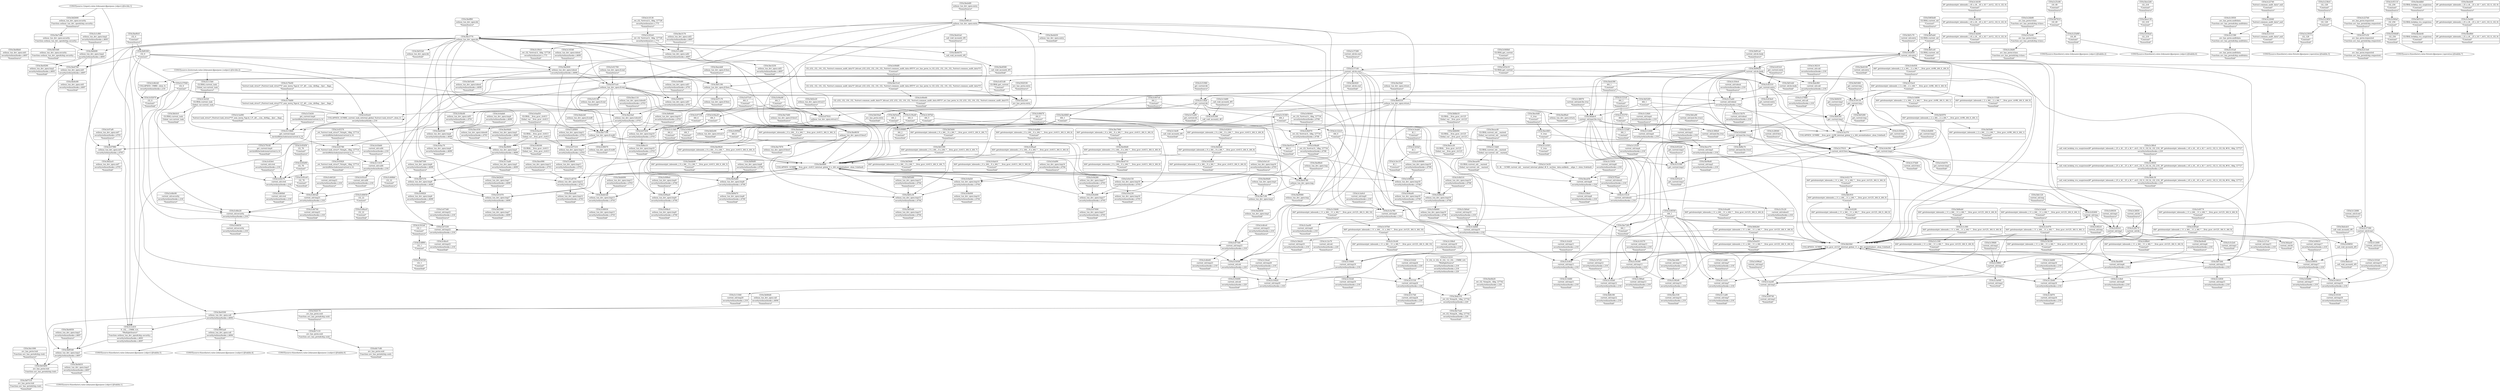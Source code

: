digraph {
	CE0x3bf0540 [shape=record,shape=Mrecord,label="{CE0x3bf0540|selinux_tun_dev_open:tmp3|security/selinux/hooks.c,4697}"]
	CE0x3c08930 [shape=record,shape=Mrecord,label="{CE0x3c08930|selinux_tun_dev_open:tmp13|security/selinux/hooks.c,4703|*SummSink*}"]
	CE0x3c02400 [shape=record,shape=Mrecord,label="{CE0x3c02400|current_sid:tmp}"]
	CE0x3c12e70 [shape=record,shape=Mrecord,label="{CE0x3c12e70|current_sid:sid|security/selinux/hooks.c,220|*SummSource*}"]
	CE0x3c3f0c0 [shape=record,shape=Mrecord,label="{CE0x3c3f0c0|_call_void_lockdep_rcu_suspicious(i8*_getelementptr_inbounds_(_25_x_i8_,_25_x_i8_*_.str3,_i32_0,_i32_0),_i32_218,_i8*_getelementptr_inbounds_(_45_x_i8_,_45_x_i8_*_.str12,_i32_0,_i32_0))_#10,_!dbg_!27727|security/selinux/hooks.c,218|*SummSource*}"]
	CE0x3c51a90 [shape=record,shape=Mrecord,label="{CE0x3c51a90|get_current:bb|*SummSink*}"]
	CE0x3bfb2b0 [shape=record,shape=Mrecord,label="{CE0x3bfb2b0|i64*_getelementptr_inbounds_(_11_x_i64_,_11_x_i64_*___llvm_gcov_ctr125,_i64_0,_i64_6)|*Constant*}"]
	"CONST[source:1(input),value:2(dynamic)][purpose:{object}][SrcIdx:1]"
	CE0x3bec400 [shape=record,shape=Mrecord,label="{CE0x3bec400|current_sid:tmp14|security/selinux/hooks.c,218|*SummSource*}"]
	CE0x3c454e0 [shape=record,shape=Mrecord,label="{CE0x3c454e0|get_current:entry|*SummSink*}"]
	CE0x3c3d1f0 [shape=record,shape=Mrecord,label="{CE0x3c3d1f0|i8*_getelementptr_inbounds_(_45_x_i8_,_45_x_i8_*_.str12,_i32_0,_i32_0)|*Constant*|*SummSource*}"]
	CE0x3c0baf0 [shape=record,shape=Mrecord,label="{CE0x3c0baf0|_ret_i32_%retval.0,_!dbg_!27734|security/selinux/hooks.c,4708|*SummSink*}"]
	CE0x3c4fce0 [shape=record,shape=Mrecord,label="{CE0x3c4fce0|current_sid:tmp23|security/selinux/hooks.c,218|*SummSource*}"]
	CE0x3bf1c70 [shape=record,shape=Mrecord,label="{CE0x3bf1c70|current_sid:entry|*SummSource*}"]
	CE0x3c3a040 [shape=record,shape=Mrecord,label="{CE0x3c3a040|current_sid:tmp2|*SummSink*}"]
	CE0x3be5fa0 [shape=record,shape=Mrecord,label="{CE0x3be5fa0|selinux_tun_dev_open:return|*SummSource*}"]
	CE0x3c0fd80 [shape=record,shape=Mrecord,label="{CE0x3c0fd80|current_sid:tmp17|security/selinux/hooks.c,218|*SummSink*}"]
	CE0x3c1ca10 [shape=record,shape=Mrecord,label="{CE0x3c1ca10|current_sid:tmp7|security/selinux/hooks.c,218}"]
	CE0x3be3770 [shape=record,shape=Mrecord,label="{CE0x3be3770|selinux_tun_dev_open:bb}"]
	CE0x3c0b970 [shape=record,shape=Mrecord,label="{CE0x3c0b970|_ret_i32_%retval.0,_!dbg_!27734|security/selinux/hooks.c,4708}"]
	CE0x3bf9d70 [shape=record,shape=Mrecord,label="{CE0x3bf9d70|selinux_tun_dev_open:tmp8|security/selinux/hooks.c,4700|*SummSink*}"]
	CE0x3c0e670 [shape=record,shape=Mrecord,label="{CE0x3c0e670|get_current:tmp2|*SummSink*}"]
	CE0x3bf3f70 [shape=record,shape=Mrecord,label="{CE0x3bf3f70|i64*_getelementptr_inbounds_(_2_x_i64_,_2_x_i64_*___llvm_gcov_ctr98,_i64_0,_i64_1)|*Constant*}"]
	CE0x51a8460 [shape=record,shape=Mrecord,label="{CE0x51a8460|selinux_tun_dev_open:tmp11|security/selinux/hooks.c,4703|*SummSource*}"]
	CE0x3c58fe0 [shape=record,shape=Mrecord,label="{CE0x3c58fe0|get_current:tmp1|*SummSink*}"]
	CE0x3c25c80 [shape=record,shape=Mrecord,label="{CE0x3c25c80|i16_49|*Constant*|*SummSource*}"]
	CE0x3c081c0 [shape=record,shape=Mrecord,label="{CE0x3c081c0|selinux_tun_dev_open:entry}"]
	CE0x3c107b0 [shape=record,shape=Mrecord,label="{CE0x3c107b0|i64*_getelementptr_inbounds_(_11_x_i64_,_11_x_i64_*___llvm_gcov_ctr125,_i64_0,_i64_10)|*Constant*}"]
	CE0x3c3d260 [shape=record,shape=Mrecord,label="{CE0x3c3d260|i8*_getelementptr_inbounds_(_45_x_i8_,_45_x_i8_*_.str12,_i32_0,_i32_0)|*Constant*|*SummSink*}"]
	CE0x3be6470 [shape=record,shape=Mrecord,label="{CE0x3be6470|_call_void_mcount()_#3}"]
	CE0x3c024d0 [shape=record,shape=Mrecord,label="{CE0x3c024d0|current_sid:land.lhs.true2}"]
	CE0x3c11bb0 [shape=record,shape=Mrecord,label="{CE0x3c11bb0|GLOBAL:current_sid.__warned|Global_var:current_sid.__warned}"]
	CE0x3c056a0 [shape=record,shape=Mrecord,label="{CE0x3c056a0|i32_218|*Constant*|*SummSink*}"]
	CE0x3be9690 [shape=record,shape=Mrecord,label="{CE0x3be9690|selinux_tun_dev_open:tmp5|security/selinux/hooks.c,4699}"]
	CE0x3c70d00 [shape=record,shape=Mrecord,label="{CE0x3c70d00|%struct.task_struct*_(%struct.task_struct**)*_asm_movq_%gs:$_1:P_,$0_,_r,im,_dirflag_,_fpsr_,_flags_}"]
	CE0x3c38970 [shape=record,shape=Mrecord,label="{CE0x3c38970|current_sid:land.lhs.true|*SummSource*}"]
	CE0x3c380a0 [shape=record,shape=Mrecord,label="{CE0x3c380a0|current_sid:tmp13|security/selinux/hooks.c,218|*SummSink*}"]
	CE0x3c21580 [shape=record,shape=Mrecord,label="{CE0x3c21580|avc_has_perm:auditdata|Function::avc_has_perm&Arg::auditdata::}"]
	CE0x3c53390 [shape=record,shape=Mrecord,label="{CE0x3c53390|get_current:tmp3}"]
	CE0x3c1cd80 [shape=record,shape=Mrecord,label="{CE0x3c1cd80|selinux_tun_dev_open:call2|security/selinux/hooks.c,4697}"]
	CE0x3be4710 [shape=record,shape=Mrecord,label="{CE0x3be4710|i64*_getelementptr_inbounds_(_9_x_i64_,_9_x_i64_*___llvm_gcov_ctr413,_i64_0,_i64_0)|*Constant*|*SummSink*}"]
	CE0x3be84d0 [shape=record,shape=Mrecord,label="{CE0x3be84d0|selinux_tun_dev_open:tmp1|*SummSource*}"]
	CE0x3c45d50 [shape=record,shape=Mrecord,label="{CE0x3c45d50|i32_78|*Constant*|*SummSource*}"]
	CE0x3c07e50 [shape=record,shape=Mrecord,label="{CE0x3c07e50|avc_has_perm:requested|Function::avc_has_perm&Arg::requested::}"]
	CE0x3bede40 [shape=record,shape=Mrecord,label="{CE0x3bede40|GLOBAL:lockdep_rcu_suspicious|*Constant*|*SummSink*}"]
	CE0x3c13e50 [shape=record,shape=Mrecord,label="{CE0x3c13e50|0:_i8,_:_GCMR_current_sid.__warned_internal_global_i8_0,_section_.data.unlikely_,_align_1:_elem_0:default:}"]
	CE0x3c0ace0 [shape=record,shape=Mrecord,label="{CE0x3c0ace0|GLOBAL:__llvm_gcov_ctr413|Global_var:__llvm_gcov_ctr413}"]
	CE0x3c3ed40 [shape=record,shape=Mrecord,label="{CE0x3c3ed40|i8*_getelementptr_inbounds_(_25_x_i8_,_25_x_i8_*_.str3,_i32_0,_i32_0)|*Constant*}"]
	CE0x3bec6d0 [shape=record,shape=Mrecord,label="{CE0x3bec6d0|i1_true|*Constant*|*SummSource*}"]
	CE0x3c0e150 [shape=record,shape=Mrecord,label="{CE0x3c0e150|selinux_tun_dev_open:tmp16|security/selinux/hooks.c,4705}"]
	CE0x3bf3400 [shape=record,shape=Mrecord,label="{CE0x3bf3400|i64*_getelementptr_inbounds_(_9_x_i64_,_9_x_i64_*___llvm_gcov_ctr413,_i64_0,_i64_7)|*Constant*|*SummSource*}"]
	CE0x3c115b0 [shape=record,shape=Mrecord,label="{CE0x3c115b0|GLOBAL:current_task|Global_var:current_task|*SummSource*}"]
	CE0x3c501b0 [shape=record,shape=Mrecord,label="{CE0x3c501b0|i32_1|*Constant*|*SummSource*}"]
	CE0x3c01070 [shape=record,shape=Mrecord,label="{CE0x3c01070|selinux_tun_dev_open:tmp7|security/selinux/hooks.c,4699}"]
	CE0x3bf6d40 [shape=record,shape=Mrecord,label="{CE0x3bf6d40|selinux_tun_dev_open:tmp10|security/selinux/hooks.c,4703|*SummSource*}"]
	CE0x3c0b510 [shape=record,shape=Mrecord,label="{CE0x3c0b510|selinux_tun_dev_open:tmp19|security/selinux/hooks.c,4708|*SummSource*}"]
	CE0x3bf1eb0 [shape=record,shape=Mrecord,label="{CE0x3bf1eb0|current_sid:do.body|*SummSink*}"]
	CE0x3c14df0 [shape=record,shape=Mrecord,label="{CE0x3c14df0|_call_void_mcount()_#3|*SummSource*}"]
	CE0x3be6d30 [shape=record,shape=Mrecord,label="{CE0x3be6d30|selinux_tun_dev_open:entry|*SummSink*}"]
	CE0x3c16370 [shape=record,shape=Mrecord,label="{CE0x3c16370|current_sid:tmp13|security/selinux/hooks.c,218|*SummSource*}"]
	CE0x3c4fac0 [shape=record,shape=Mrecord,label="{CE0x3c4fac0|current_sid:tmp22|security/selinux/hooks.c,218|*SummSink*}"]
	CE0x3bf2820 [shape=record,shape=Mrecord,label="{CE0x3bf2820|selinux_tun_dev_open:tmp7|security/selinux/hooks.c,4699|*SummSource*}"]
	CE0x3c28040 [shape=record,shape=Mrecord,label="{CE0x3c28040|current_sid:if.then|*SummSource*}"]
	CE0x3beae00 [shape=record,shape=Mrecord,label="{CE0x3beae00|GLOBAL:current_sid.__warned|Global_var:current_sid.__warned|*SummSink*}"]
	CE0x3c12680 [shape=record,shape=Mrecord,label="{CE0x3c12680|current_sid:if.end|*SummSource*}"]
	CE0x3c51530 [shape=record,shape=Mrecord,label="{CE0x3c51530|current_sid:tmp24|security/selinux/hooks.c,220}"]
	CE0x3c1c160 [shape=record,shape=Mrecord,label="{CE0x3c1c160|i64*_getelementptr_inbounds_(_11_x_i64_,_11_x_i64_*___llvm_gcov_ctr125,_i64_0,_i64_8)|*Constant*|*SummSink*}"]
	CE0x3c3eab0 [shape=record,shape=Mrecord,label="{CE0x3c3eab0|i8_1|*Constant*|*SummSource*}"]
	"CONST[source:2(external),value:2(dynamic)][purpose:{subject}][SrcIdx:2]"
	CE0x3c3a8d0 [shape=record,shape=Mrecord,label="{CE0x3c3a8d0|current_sid:tmp10|security/selinux/hooks.c,218}"]
	CE0x3be31e0 [shape=record,shape=Mrecord,label="{CE0x3be31e0|i32_(i32,_i32,_i16,_i32,_%struct.common_audit_data*)*_bitcast_(i32_(i32,_i32,_i16,_i32,_%struct.common_audit_data.495*)*_avc_has_perm_to_i32_(i32,_i32,_i16,_i32,_%struct.common_audit_data*)*)|*Constant*}"]
	CE0x3c16540 [shape=record,shape=Mrecord,label="{CE0x3c16540|selinux_tun_dev_open:tobool|security/selinux/hooks.c,4699|*SummSource*}"]
	CE0x3be66d0 [shape=record,shape=Mrecord,label="{CE0x3be66d0|i64*_getelementptr_inbounds_(_9_x_i64_,_9_x_i64_*___llvm_gcov_ctr413,_i64_0,_i64_0)|*Constant*}"]
	CE0x3c59130 [shape=record,shape=Mrecord,label="{CE0x3c59130|get_current:tmp}"]
	CE0x3c00e60 [shape=record,shape=Mrecord,label="{CE0x3c00e60|i32_(i32,_i32,_i16,_i32,_%struct.common_audit_data*)*_bitcast_(i32_(i32,_i32,_i16,_i32,_%struct.common_audit_data.495*)*_avc_has_perm_to_i32_(i32,_i32,_i16,_i32,_%struct.common_audit_data*)*)|*Constant*|*SummSink*}"]
	CE0x3c1cf00 [shape=record,shape=Mrecord,label="{CE0x3c1cf00|selinux_tun_dev_open:tmp2|security/selinux/hooks.c,4693|*SummSource*}"]
	CE0x3c53d30 [shape=record,shape=Mrecord,label="{CE0x3c53d30|get_current:tmp4|./arch/x86/include/asm/current.h,14|*SummSource*}"]
	CE0x3c46740 [shape=record,shape=Mrecord,label="{CE0x3c46740|current_sid:tmp21|security/selinux/hooks.c,218|*SummSink*}"]
	CE0x3bf3bf0 [shape=record,shape=Mrecord,label="{CE0x3bf3bf0|i64*_getelementptr_inbounds_(_2_x_i64_,_2_x_i64_*___llvm_gcov_ctr98,_i64_0,_i64_1)|*Constant*|*SummSink*}"]
	CE0x3be9620 [shape=record,shape=Mrecord,label="{CE0x3be9620|i64*_getelementptr_inbounds_(_9_x_i64_,_9_x_i64_*___llvm_gcov_ctr413,_i64_0,_i64_3)|*Constant*}"]
	CE0x3c03ce0 [shape=record,shape=Mrecord,label="{CE0x3c03ce0|current_sid:call4|security/selinux/hooks.c,218|*SummSink*}"]
	CE0x3bfc120 [shape=record,shape=Mrecord,label="{CE0x3bfc120|current_sid:tmp|*SummSource*}"]
	CE0x3c45ee0 [shape=record,shape=Mrecord,label="{CE0x3c45ee0|COLLAPSED:_GCMRE_current_task_external_global_%struct.task_struct*:_elem_0::|security/selinux/hooks.c,218}"]
	CE0x3be9bd0 [shape=record,shape=Mrecord,label="{CE0x3be9bd0|current_sid:tmp5|security/selinux/hooks.c,218|*SummSink*}"]
	CE0x3be67b0 [shape=record,shape=Mrecord,label="{CE0x3be67b0|selinux_tun_dev_open:sid1|security/selinux/hooks.c,4697}"]
	CE0x3c35aa0 [shape=record,shape=Mrecord,label="{CE0x3c35aa0|current_sid:tobool1|security/selinux/hooks.c,218|*SummSource*}"]
	CE0x3c39fd0 [shape=record,shape=Mrecord,label="{CE0x3c39fd0|current_sid:tmp2|*SummSource*}"]
	CE0x3c134a0 [shape=record,shape=Mrecord,label="{CE0x3c134a0|get_current:bb}"]
	CE0x3c3ec10 [shape=record,shape=Mrecord,label="{CE0x3c3ec10|i8_1|*Constant*|*SummSink*}"]
	CE0x3c3aa90 [shape=record,shape=Mrecord,label="{CE0x3c3aa90|current_sid:tmp9|security/selinux/hooks.c,218|*SummSink*}"]
	CE0x3beaf30 [shape=record,shape=Mrecord,label="{CE0x3beaf30|current_sid:tmp8|security/selinux/hooks.c,218}"]
	CE0x3c05360 [shape=record,shape=Mrecord,label="{CE0x3c05360|_call_void_mcount()_#3}"]
	CE0x3c02d30 [shape=record,shape=Mrecord,label="{CE0x3c02d30|i64*_getelementptr_inbounds_(_9_x_i64_,_9_x_i64_*___llvm_gcov_ctr413,_i64_0,_i64_8)|*Constant*|*SummSink*}"]
	CE0x3be8580 [shape=record,shape=Mrecord,label="{CE0x3be8580|_call_void_mcount()_#3|*SummSink*}"]
	CE0x3be9ed0 [shape=record,shape=Mrecord,label="{CE0x3be9ed0|current_sid:tmp6|security/selinux/hooks.c,218|*SummSource*}"]
	CE0x3c3bb20 [shape=record,shape=Mrecord,label="{CE0x3c3bb20|current_sid:tmp10|security/selinux/hooks.c,218|*SummSink*}"]
	CE0x3be89a0 [shape=record,shape=Mrecord,label="{CE0x3be89a0|selinux_tun_dev_open:return|*SummSink*}"]
	CE0x3c07910 [shape=record,shape=Mrecord,label="{CE0x3c07910|selinux_tun_dev_open:retval.0}"]
	CE0x3c096a0 [shape=record,shape=Mrecord,label="{CE0x3c096a0|current_sid:tmp3|*SummSource*}"]
	CE0x3c03e10 [shape=record,shape=Mrecord,label="{CE0x3c03e10|GLOBAL:get_current|*Constant*}"]
	CE0x3c145b0 [shape=record,shape=Mrecord,label="{CE0x3c145b0|current_sid:tmp12|security/selinux/hooks.c,218}"]
	CE0x3c3d180 [shape=record,shape=Mrecord,label="{CE0x3c3d180|i8*_getelementptr_inbounds_(_45_x_i8_,_45_x_i8_*_.str12,_i32_0,_i32_0)|*Constant*}"]
	CE0x3c51960 [shape=record,shape=Mrecord,label="{CE0x3c51960|get_current:bb|*SummSource*}"]
	CE0x3c0f2c0 [shape=record,shape=Mrecord,label="{CE0x3c0f2c0|current_sid:tmp|*SummSink*}"]
	CE0x3c10ea0 [shape=record,shape=Mrecord,label="{CE0x3c10ea0|current_sid:tmp20|security/selinux/hooks.c,218|*SummSource*}"]
	CE0x3bf2600 [shape=record,shape=Mrecord,label="{CE0x3bf2600|selinux_tun_dev_open:security|Function::selinux_tun_dev_open&Arg::security::|*SummSource*}"]
	CE0x3be93c0 [shape=record,shape=Mrecord,label="{CE0x3be93c0|i64_0|*Constant*|*SummSink*}"]
	CE0x3c22740 [shape=record,shape=Mrecord,label="{CE0x3c22740|%struct.common_audit_data*_null|*Constant*|*SummSource*}"]
	CE0x3c15050 [shape=record,shape=Mrecord,label="{CE0x3c15050|current_sid:tmp8|security/selinux/hooks.c,218|*SummSource*}"]
	CE0x3c26f20 [shape=record,shape=Mrecord,label="{CE0x3c26f20|current_sid:bb|*SummSource*}"]
	CE0x3c23850 [shape=record,shape=Mrecord,label="{CE0x3c23850|i32_128|*Constant*}"]
	CE0x3bf7300 [shape=record,shape=Mrecord,label="{CE0x3bf7300|selinux_tun_dev_open:tmp6|security/selinux/hooks.c,4699|*SummSource*}"]
	CE0x3c123d0 [shape=record,shape=Mrecord,label="{CE0x3c123d0|i64_3|*Constant*|*SummSink*}"]
	CE0x3bf6eb0 [shape=record,shape=Mrecord,label="{CE0x3bf6eb0|i64*_getelementptr_inbounds_(_11_x_i64_,_11_x_i64_*___llvm_gcov_ctr125,_i64_0,_i64_8)|*Constant*|*SummSource*}"]
	CE0x3c07c70 [shape=record,shape=Mrecord,label="{CE0x3c07c70|selinux_tun_dev_open:if.then|*SummSink*}"]
	CE0x3c51bc0 [shape=record,shape=Mrecord,label="{CE0x3c51bc0|i64*_getelementptr_inbounds_(_2_x_i64_,_2_x_i64_*___llvm_gcov_ctr98,_i64_0,_i64_0)|*Constant*}"]
	CE0x3bef0c0 [shape=record,shape=Mrecord,label="{CE0x3bef0c0|i32_0|*Constant*|*SummSource*}"]
	CE0x3bfb900 [shape=record,shape=Mrecord,label="{CE0x3bfb900|GLOBAL:__llvm_gcov_ctr125|Global_var:__llvm_gcov_ctr125}"]
	CE0x3be88f0 [shape=record,shape=Mrecord,label="{CE0x3be88f0|COLLAPSED:_GCMRE___llvm_gcov_ctr413_internal_global_9_x_i64_zeroinitializer:_elem_0:default:}"]
	CE0x52a23e0 [shape=record,shape=Mrecord,label="{CE0x52a23e0|avc_has_perm:entry}"]
	CE0x3bf3390 [shape=record,shape=Mrecord,label="{CE0x3bf3390|i64*_getelementptr_inbounds_(_9_x_i64_,_9_x_i64_*___llvm_gcov_ctr413,_i64_0,_i64_7)|*Constant*}"]
	CE0x3c3c070 [shape=record,shape=Mrecord,label="{CE0x3c3c070|i64*_getelementptr_inbounds_(_11_x_i64_,_11_x_i64_*___llvm_gcov_ctr125,_i64_0,_i64_1)|*Constant*}"]
	"CONST[source:0(mediator),value:2(dynamic)][purpose:{object}][SnkIdx:5]"
	CE0x3c04a90 [shape=record,shape=Mrecord,label="{CE0x3c04a90|i64_5|*Constant*|*SummSource*}"]
	CE0x3c126f0 [shape=record,shape=Mrecord,label="{CE0x3c126f0|current_sid:if.end|*SummSink*}"]
	CE0x3c0af90 [shape=record,shape=Mrecord,label="{CE0x3c0af90|selinux_tun_dev_open:tmp14|security/selinux/hooks.c,4704|*SummSource*}"]
	CE0x3c07430 [shape=record,shape=Mrecord,label="{CE0x3c07430|selinux_tun_dev_open:tmp10|security/selinux/hooks.c,4703}"]
	CE0x3bf46d0 [shape=record,shape=Mrecord,label="{CE0x3bf46d0|selinux_tun_dev_open:call|security/selinux/hooks.c,4694|*SummSource*}"]
	CE0x3c0a860 [shape=record,shape=Mrecord,label="{CE0x3c0a860|i64*_getelementptr_inbounds_(_9_x_i64_,_9_x_i64_*___llvm_gcov_ctr413,_i64_0,_i64_6)|*Constant*|*SummSource*}"]
	CE0x3c473d0 [shape=record,shape=Mrecord,label="{CE0x3c473d0|current_sid:tmp22|security/selinux/hooks.c,218|*SummSource*}"]
	CE0x3c1c030 [shape=record,shape=Mrecord,label="{CE0x3c1c030|i1_true|*Constant*|*SummSink*}"]
	CE0x3c50490 [shape=record,shape=Mrecord,label="{CE0x3c50490|current_sid:sid|security/selinux/hooks.c,220|*SummSink*}"]
	CE0x3c4ff90 [shape=record,shape=Mrecord,label="{CE0x3c4ff90|i32_1|*Constant*}"]
	"CONST[source:0(mediator),value:2(dynamic)][purpose:{object}][SnkIdx:2]"
	CE0x3c05220 [shape=record,shape=Mrecord,label="{CE0x3c05220|get_current:tmp3|*SummSource*}"]
	CE0x3c12520 [shape=record,shape=Mrecord,label="{CE0x3c12520|current_sid:tmp4|security/selinux/hooks.c,218|*SummSink*}"]
	CE0x3c45780 [shape=record,shape=Mrecord,label="{CE0x3c45780|_ret_%struct.task_struct*_%tmp4,_!dbg_!27714|./arch/x86/include/asm/current.h,14}"]
	CE0x3c008f0 [shape=record,shape=Mrecord,label="{CE0x3c008f0|i64_2|*Constant*|*SummSink*}"]
	CE0x3c009b0 [shape=record,shape=Mrecord,label="{CE0x3c009b0|i64_0|*Constant*}"]
	CE0x3be9290 [shape=record,shape=Mrecord,label="{CE0x3be9290|selinux_tun_dev_open:tmp2|security/selinux/hooks.c,4693|*SummSink*}"]
	CE0x3c02170 [shape=record,shape=Mrecord,label="{CE0x3c02170|i64*_getelementptr_inbounds_(_11_x_i64_,_11_x_i64_*___llvm_gcov_ctr125,_i64_0,_i64_0)|*Constant*|*SummSource*}"]
	CE0x3bf7510 [shape=record,shape=Mrecord,label="{CE0x3bf7510|avc_has_perm:tsid|Function::avc_has_perm&Arg::tsid::|*SummSink*}"]
	CE0x3c136b0 [shape=record,shape=Mrecord,label="{CE0x3c136b0|get_current:tmp4|./arch/x86/include/asm/current.h,14}"]
	CE0x3bedef0 [shape=record,shape=Mrecord,label="{CE0x3bedef0|i8*_getelementptr_inbounds_(_25_x_i8_,_25_x_i8_*_.str3,_i32_0,_i32_0)|*Constant*|*SummSource*}"]
	CE0x3c47250 [shape=record,shape=Mrecord,label="{CE0x3c47250|current_sid:tmp22|security/selinux/hooks.c,218}"]
	CE0x3c040b0 [shape=record,shape=Mrecord,label="{CE0x3c040b0|GLOBAL:get_current|*Constant*|*SummSource*}"]
	CE0x3be4780 [shape=record,shape=Mrecord,label="{CE0x3be4780|selinux_tun_dev_open:tmp}"]
	CE0x3bf10d0 [shape=record,shape=Mrecord,label="{CE0x3bf10d0|selinux_tun_dev_open:security|Function::selinux_tun_dev_open&Arg::security::|*SummSink*}"]
	CE0x3c09970 [shape=record,shape=Mrecord,label="{CE0x3c09970|selinux_tun_dev_open:call3|security/selinux/hooks.c,4701}"]
	CE0x3c35300 [shape=record,shape=Mrecord,label="{CE0x3c35300|i64_2|*Constant*}"]
	CE0x3c11410 [shape=record,shape=Mrecord,label="{CE0x3c11410|current_sid:call4|security/selinux/hooks.c,218}"]
	CE0x3bebae0 [shape=record,shape=Mrecord,label="{CE0x3bebae0|i64*_getelementptr_inbounds_(_9_x_i64_,_9_x_i64_*___llvm_gcov_ctr413,_i64_0,_i64_3)|*Constant*|*SummSource*}"]
	CE0x3bfabc0 [shape=record,shape=Mrecord,label="{CE0x3bfabc0|current_sid:land.lhs.true}"]
	CE0x3beacd0 [shape=record,shape=Mrecord,label="{CE0x3beacd0|GLOBAL:current_sid.__warned|Global_var:current_sid.__warned|*SummSource*}"]
	CE0x3c45820 [shape=record,shape=Mrecord,label="{CE0x3c45820|_ret_%struct.task_struct*_%tmp4,_!dbg_!27714|./arch/x86/include/asm/current.h,14|*SummSink*}"]
	CE0x3c1c360 [shape=record,shape=Mrecord,label="{CE0x3c1c360|i64*_getelementptr_inbounds_(_11_x_i64_,_11_x_i64_*___llvm_gcov_ctr125,_i64_0,_i64_8)|*Constant*}"]
	CE0x3bf7370 [shape=record,shape=Mrecord,label="{CE0x3bf7370|selinux_tun_dev_open:tmp6|security/selinux/hooks.c,4699}"]
	CE0x3c37940 [shape=record,shape=Mrecord,label="{CE0x3c37940|i32_0|*Constant*}"]
	CE0x3bdcdc0 [shape=record,shape=Mrecord,label="{CE0x3bdcdc0|_call_void_mcount()_#3|*SummSource*}"]
	CE0x3c16300 [shape=record,shape=Mrecord,label="{CE0x3c16300|current_sid:tmp13|security/selinux/hooks.c,218}"]
	CE0x3c35c20 [shape=record,shape=Mrecord,label="{CE0x3c35c20|current_sid:tobool1|security/selinux/hooks.c,218|*SummSink*}"]
	CE0x3c10d20 [shape=record,shape=Mrecord,label="{CE0x3c10d20|current_sid:tmp20|security/selinux/hooks.c,218}"]
	CE0x3bfca90 [shape=record,shape=Mrecord,label="{CE0x3bfca90|current_sid:land.lhs.true2|*SummSource*}"]
	CE0x3c0e930 [shape=record,shape=Mrecord,label="{CE0x3c0e930|i64*_getelementptr_inbounds_(_2_x_i64_,_2_x_i64_*___llvm_gcov_ctr98,_i64_0,_i64_0)|*Constant*|*SummSource*}"]
	CE0x3c0af20 [shape=record,shape=Mrecord,label="{CE0x3c0af20|selinux_tun_dev_open:tmp14|security/selinux/hooks.c,4704}"]
	CE0x3be7060 [shape=record,shape=Mrecord,label="{CE0x3be7060|i64*_getelementptr_inbounds_(_9_x_i64_,_9_x_i64_*___llvm_gcov_ctr413,_i64_0,_i64_0)|*Constant*|*SummSource*}"]
	CE0x3bdecb0 [shape=record,shape=Mrecord,label="{CE0x3bdecb0|selinux_tun_dev_open:if.end6|*SummSource*}"]
	CE0x3c11a80 [shape=record,shape=Mrecord,label="{CE0x3c11a80|current_sid:tmp7|security/selinux/hooks.c,218|*SummSink*}"]
	CE0x3c07980 [shape=record,shape=Mrecord,label="{CE0x3c07980|selinux_tun_dev_open:sid7|security/selinux/hooks.c,4705}"]
	CE0x3c0f5a0 [shape=record,shape=Mrecord,label="{CE0x3c0f5a0|i64*_getelementptr_inbounds_(_11_x_i64_,_11_x_i64_*___llvm_gcov_ctr125,_i64_0,_i64_9)|*Constant*}"]
	CE0x3c45310 [shape=record,shape=Mrecord,label="{CE0x3c45310|get_current:entry}"]
	CE0x3bf43e0 [shape=record,shape=Mrecord,label="{CE0x3bf43e0|get_current:tmp1}"]
	CE0x3c007e0 [shape=record,shape=Mrecord,label="{CE0x3c007e0|i64_2|*Constant*|*SummSource*}"]
	CE0x3bf91a0 [shape=record,shape=Mrecord,label="{CE0x3bf91a0|current_sid:do.body|*SummSource*}"]
	CE0x3c0e590 [shape=record,shape=Mrecord,label="{CE0x3c0e590|get_current:tmp2}"]
	CE0x3c09bc0 [shape=record,shape=Mrecord,label="{CE0x3c09bc0|selinux_tun_dev_open:tmp9|security/selinux/hooks.c,4700|*SummSink*}"]
	CE0x3c14480 [shape=record,shape=Mrecord,label="{CE0x3c14480|current_sid:tmp11|security/selinux/hooks.c,218|*SummSink*}"]
	CE0x3beff00 [shape=record,shape=Mrecord,label="{CE0x3beff00|selinux_tun_dev_open:bb|*SummSource*}"]
	CE0x3c21510 [shape=record,shape=Mrecord,label="{CE0x3c21510|%struct.common_audit_data*_null|*Constant*|*SummSink*}"]
	CE0x3c10330 [shape=record,shape=Mrecord,label="{CE0x3c10330|current_sid:tmp18|security/selinux/hooks.c,218|*SummSink*}"]
	CE0x3c382d0 [shape=record,shape=Mrecord,label="{CE0x3c382d0|current_sid:tmp14|security/selinux/hooks.c,218}"]
	CE0x3c35370 [shape=record,shape=Mrecord,label="{CE0x3c35370|i64_3|*Constant*}"]
	CE0x3be6860 [shape=record,shape=Mrecord,label="{CE0x3be6860|i64_1|*Constant*}"]
	CE0x3c04e60 [shape=record,shape=Mrecord,label="{CE0x3c04e60|selinux_tun_dev_open:call3|security/selinux/hooks.c,4701|*SummSink*}"]
	CE0x3c50330 [shape=record,shape=Mrecord,label="{CE0x3c50330|i32_1|*Constant*|*SummSink*}"]
	CE0x3bf1190 [shape=record,shape=Mrecord,label="{CE0x3bf1190|selinux_tun_dev_open:if.then}"]
	CE0x3beead0 [shape=record,shape=Mrecord,label="{CE0x3beead0|selinux_tun_dev_open:tmp12|security/selinux/hooks.c,4703|*SummSink*}"]
	CE0x3c4fe60 [shape=record,shape=Mrecord,label="{CE0x3c4fe60|current_sid:tmp23|security/selinux/hooks.c,218|*SummSink*}"]
	CE0x3bdcf60 [shape=record,shape=Mrecord,label="{CE0x3bdcf60|current_sid:call|security/selinux/hooks.c,218}"]
	CE0x3beb650 [shape=record,shape=Mrecord,label="{CE0x3beb650|selinux_tun_dev_open:tmp1|*SummSink*}"]
	CE0x3c0e1c0 [shape=record,shape=Mrecord,label="{CE0x3c0e1c0|selinux_tun_dev_open:tmp16|security/selinux/hooks.c,4705|*SummSource*}"]
	CE0x3c3c2e0 [shape=record,shape=Mrecord,label="{CE0x3c3c2e0|current_sid:tmp1|*SummSink*}"]
	CE0x3c45e70 [shape=record,shape=Mrecord,label="{CE0x3c45e70|current_sid:cred|security/selinux/hooks.c,218}"]
	CE0x3bf3c60 [shape=record,shape=Mrecord,label="{CE0x3bf3c60|selinux_tun_dev_open:tobool|security/selinux/hooks.c,4699|*SummSink*}"]
	CE0x3c397b0 [shape=record,shape=Mrecord,label="{CE0x3c397b0|i64_5|*Constant*}"]
	CE0x3bf2ac0 [shape=record,shape=Mrecord,label="{CE0x3bf2ac0|selinux_tun_dev_open:sid7|security/selinux/hooks.c,4705|*SummSink*}"]
	CE0x3c37280 [shape=record,shape=Mrecord,label="{CE0x3c37280|current_sid:do.end|*SummSource*}"]
	CE0x3bf2e90 [shape=record,shape=Mrecord,label="{CE0x3bf2e90|selinux_tun_dev_open:retval.0|*SummSink*}"]
	CE0x3c07350 [shape=record,shape=Mrecord,label="{CE0x3c07350|i64_4|*Constant*}"]
	CE0x3c09850 [shape=record,shape=Mrecord,label="{CE0x3c09850|_call_void_mcount()_#3}"]
	CE0x3c06670 [shape=record,shape=Mrecord,label="{CE0x3c06670|selinux_tun_dev_open:if.end6|*SummSink*}"]
	CE0x3c37140 [shape=record,shape=Mrecord,label="{CE0x3c37140|current_sid:do.end}"]
	CE0x3bfaae0 [shape=record,shape=Mrecord,label="{CE0x3bfaae0|current_sid:bb|*SummSink*}"]
	CE0x3bf1ce0 [shape=record,shape=Mrecord,label="{CE0x3bf1ce0|GLOBAL:current_sid|*Constant*|*SummSink*}"]
	CE0x3be8630 [shape=record,shape=Mrecord,label="{CE0x3be8630|selinux_tun_dev_open:if.then5}"]
	CE0x3c453c0 [shape=record,shape=Mrecord,label="{CE0x3c453c0|get_current:entry|*SummSource*}"]
	CE0x3c00df0 [shape=record,shape=Mrecord,label="{CE0x3c00df0|i32_(i32,_i32,_i16,_i32,_%struct.common_audit_data*)*_bitcast_(i32_(i32,_i32,_i16,_i32,_%struct.common_audit_data.495*)*_avc_has_perm_to_i32_(i32,_i32,_i16,_i32,_%struct.common_audit_data*)*)|*Constant*|*SummSource*}"]
	CE0x3c1f0c0 [shape=record,shape=Mrecord,label="{CE0x3c1f0c0|_ret_i32_%retval.0,_!dbg_!27728|security/selinux/avc.c,775|*SummSink*}"]
	CE0x3c04fa0 [shape=record,shape=Mrecord,label="{CE0x3c04fa0|i32_256|*Constant*}"]
	CE0x3c46e20 [shape=record,shape=Mrecord,label="{CE0x3c46e20|current_sid:security|security/selinux/hooks.c,218}"]
	CE0x3c15b70 [shape=record,shape=Mrecord,label="{CE0x3c15b70|current_sid:tobool|security/selinux/hooks.c,218|*SummSink*}"]
	CE0x3c46ac0 [shape=record,shape=Mrecord,label="{CE0x3c46ac0|i32_22|*Constant*|*SummSink*}"]
	CE0x3be6310 [shape=record,shape=Mrecord,label="{CE0x3be6310|selinux_tun_dev_open:return}"]
	CE0x3c45ce0 [shape=record,shape=Mrecord,label="{CE0x3c45ce0|i32_78|*Constant*|*SummSink*}"]
	CE0x3c22640 [shape=record,shape=Mrecord,label="{CE0x3c22640|%struct.common_audit_data*_null|*Constant*}"]
	CE0x3c0f430 [shape=record,shape=Mrecord,label="{CE0x3c0f430|current_sid:tmp1|*SummSource*}"]
	CE0x3bf3280 [shape=record,shape=Mrecord,label="{CE0x3bf3280|get_current:tmp|*SummSink*}"]
	CE0x3c213e0 [shape=record,shape=Mrecord,label="{CE0x3c213e0|avc_has_perm:requested|Function::avc_has_perm&Arg::requested::|*SummSink*}"]
	CE0x3c3c8c0 [shape=record,shape=Mrecord,label="{CE0x3c3c8c0|current_sid:tmp11|security/selinux/hooks.c,218}"]
	CE0x3c45fe0 [shape=record,shape=Mrecord,label="{CE0x3c45fe0|current_sid:cred|security/selinux/hooks.c,218|*SummSource*}"]
	CE0x3bf5310 [shape=record,shape=Mrecord,label="{CE0x3bf5310|GLOBAL:lockdep_rcu_suspicious|*Constant*}"]
	CE0x3c505f0 [shape=record,shape=Mrecord,label="{CE0x3c505f0|current_sid:sid|security/selinux/hooks.c,220}"]
	CE0x3c0f3c0 [shape=record,shape=Mrecord,label="{CE0x3c0f3c0|current_sid:tmp1}"]
	CE0x3c0ad50 [shape=record,shape=Mrecord,label="{CE0x3c0ad50|GLOBAL:__llvm_gcov_ctr413|Global_var:__llvm_gcov_ctr413|*SummSource*}"]
	CE0x3be9080 [shape=record,shape=Mrecord,label="{CE0x3be9080|selinux_tun_dev_open:tmp|*SummSink*}"]
	CE0x3c0f950 [shape=record,shape=Mrecord,label="{CE0x3c0f950|current_sid:tmp17|security/selinux/hooks.c,218}"]
	CE0x3beb4f0 [shape=record,shape=Mrecord,label="{CE0x3beb4f0|selinux_tun_dev_open:entry|*SummSource*}"]
	CE0x3c08300 [shape=record,shape=Mrecord,label="{CE0x3c08300|GLOBAL:__llvm_gcov_ctr413|Global_var:__llvm_gcov_ctr413|*SummSink*}"]
	CE0x3c24bf0 [shape=record,shape=Mrecord,label="{CE0x3c24bf0|avc_has_perm:tclass|Function::avc_has_perm&Arg::tclass::|*SummSink*}"]
	CE0x3beddb0 [shape=record,shape=Mrecord,label="{CE0x3beddb0|GLOBAL:lockdep_rcu_suspicious|*Constant*|*SummSource*}"]
	CE0x3c3b9a0 [shape=record,shape=Mrecord,label="{CE0x3c3b9a0|current_sid:tmp10|security/selinux/hooks.c,218|*SummSource*}"]
	CE0x3be6c80 [shape=record,shape=Mrecord,label="{CE0x3be6c80|selinux_tun_dev_open:sid1|security/selinux/hooks.c,4697|*SummSink*}"]
	CE0x3bed0f0 [shape=record,shape=Mrecord,label="{CE0x3bed0f0|current_sid:tmp6|security/selinux/hooks.c,218}"]
	CE0x3c0ea60 [shape=record,shape=Mrecord,label="{CE0x3c0ea60|i64*_getelementptr_inbounds_(_11_x_i64_,_11_x_i64_*___llvm_gcov_ctr125,_i64_0,_i64_6)|*Constant*|*SummSource*}"]
	CE0x3bf2fa0 [shape=record,shape=Mrecord,label="{CE0x3bf2fa0|i64*_getelementptr_inbounds_(_9_x_i64_,_9_x_i64_*___llvm_gcov_ctr413,_i64_0,_i64_8)|*Constant*}"]
	CE0x3c389e0 [shape=record,shape=Mrecord,label="{CE0x3c389e0|current_sid:land.lhs.true|*SummSink*}"]
	CE0x3c08470 [shape=record,shape=Mrecord,label="{CE0x3c08470|i64_0|*Constant*|*SummSource*}"]
	CE0x3c02670 [shape=record,shape=Mrecord,label="{CE0x3c02670|i32_0|*Constant*|*SummSink*}"]
	CE0x3c350c0 [shape=record,shape=Mrecord,label="{CE0x3c350c0|current_sid:tobool|security/selinux/hooks.c,218|*SummSource*}"]
	CE0x3c06a00 [shape=record,shape=Mrecord,label="{CE0x3c06a00|selinux_tun_dev_open:tmp18|security/selinux/hooks.c,4708|*SummSink*}"]
	CE0x3bec530 [shape=record,shape=Mrecord,label="{CE0x3bec530|current_sid:tmp14|security/selinux/hooks.c,218|*SummSink*}"]
	CE0x3bf4c30 [shape=record,shape=Mrecord,label="{CE0x3bf4c30|_call_void_lockdep_rcu_suspicious(i8*_getelementptr_inbounds_(_25_x_i8_,_25_x_i8_*_.str3,_i32_0,_i32_0),_i32_218,_i8*_getelementptr_inbounds_(_45_x_i8_,_45_x_i8_*_.str12,_i32_0,_i32_0))_#10,_!dbg_!27727|security/selinux/hooks.c,218|*SummSink*}"]
	CE0x3be7ea0 [shape=record,shape=Mrecord,label="{CE0x3be7ea0|_ret_i32_%tmp24,_!dbg_!27742|security/selinux/hooks.c,220|*SummSink*}"]
	CE0x3c0e600 [shape=record,shape=Mrecord,label="{CE0x3c0e600|get_current:tmp2|*SummSource*}"]
	CE0x3be8160 [shape=record,shape=Mrecord,label="{CE0x3be8160|selinux_tun_dev_open:tmp4|security/selinux/hooks.c,4699}"]
	CE0x3c00f20 [shape=record,shape=Mrecord,label="{CE0x3c00f20|selinux_tun_dev_open:tmp6|security/selinux/hooks.c,4699|*SummSink*}"]
	CE0x3c15a40 [shape=record,shape=Mrecord,label="{CE0x3c15a40|current_sid:tobool|security/selinux/hooks.c,218}"]
	CE0x3c0b9e0 [shape=record,shape=Mrecord,label="{CE0x3c0b9e0|_ret_i32_%retval.0,_!dbg_!27734|security/selinux/hooks.c,4708|*SummSource*}"]
	CE0x3c07210 [shape=record,shape=Mrecord,label="{CE0x3c07210|selinux_tun_dev_open:tmp11|security/selinux/hooks.c,4703}"]
	CE0x3c127c0 [shape=record,shape=Mrecord,label="{CE0x3c127c0|current_sid:tmp15|security/selinux/hooks.c,218|*SummSource*}"]
	CE0x3c3f050 [shape=record,shape=Mrecord,label="{CE0x3c3f050|_call_void_lockdep_rcu_suspicious(i8*_getelementptr_inbounds_(_25_x_i8_,_25_x_i8_*_.str3,_i32_0,_i32_0),_i32_218,_i8*_getelementptr_inbounds_(_45_x_i8_,_45_x_i8_*_.str12,_i32_0,_i32_0))_#10,_!dbg_!27727|security/selinux/hooks.c,218}"]
	CE0x3c14720 [shape=record,shape=Mrecord,label="{CE0x3c14720|current_sid:tmp12|security/selinux/hooks.c,218|*SummSource*}"]
	CE0x3c04280 [shape=record,shape=Mrecord,label="{CE0x3c04280|selinux_tun_dev_open:tmp17|security/selinux/hooks.c,4705|*SummSource*}"]
	CE0x3c3afa0 [shape=record,shape=Mrecord,label="{CE0x3c3afa0|i64*_getelementptr_inbounds_(_11_x_i64_,_11_x_i64_*___llvm_gcov_ctr125,_i64_0,_i64_1)|*Constant*|*SummSource*}"]
	CE0x3bf5c30 [shape=record,shape=Mrecord,label="{CE0x3bf5c30|selinux_tun_dev_open:tmp15|security/selinux/hooks.c,4704}"]
	CE0x3c06e30 [shape=record,shape=Mrecord,label="{CE0x3c06e30|selinux_tun_dev_open:tmp19|security/selinux/hooks.c,4708}"]
	CE0x3c124b0 [shape=record,shape=Mrecord,label="{CE0x3c124b0|current_sid:tmp4|security/selinux/hooks.c,218|*SummSource*}"]
	CE0x3c16690 [shape=record,shape=Mrecord,label="{CE0x3c16690|i64*_getelementptr_inbounds_(_2_x_i64_,_2_x_i64_*___llvm_gcov_ctr98,_i64_0,_i64_1)|*Constant*|*SummSource*}"]
	CE0x3bf5d40 [shape=record,shape=Mrecord,label="{CE0x3bf5d40|selinux_tun_dev_open:tmp15|security/selinux/hooks.c,4704|*SummSource*}"]
	CE0x51a8750 [shape=record,shape=Mrecord,label="{CE0x51a8750|selinux_tun_dev_open:tmp12|security/selinux/hooks.c,4703}"]
	CE0x3be72f0 [shape=record,shape=Mrecord,label="{CE0x3be72f0|i64_1|*Constant*|*SummSink*}"]
	CE0x3c07ce0 [shape=record,shape=Mrecord,label="{CE0x3c07ce0|selinux_tun_dev_open:if.end}"]
	CE0x3c04a20 [shape=record,shape=Mrecord,label="{CE0x3c04a20|i64_5|*Constant*}"]
	CE0x3c3a370 [shape=record,shape=Mrecord,label="{CE0x3c3a370|COLLAPSED:_GCMRE___llvm_gcov_ctr98_internal_global_2_x_i64_zeroinitializer:_elem_0:default:}"]
	CE0x3c12440 [shape=record,shape=Mrecord,label="{CE0x3c12440|current_sid:tmp4|security/selinux/hooks.c,218}"]
	CE0x3c468b0 [shape=record,shape=Mrecord,label="{CE0x3c468b0|i32_22|*Constant*|*SummSource*}"]
	CE0x3c28170 [shape=record,shape=Mrecord,label="{CE0x3c28170|current_sid:bb}"]
	CE0x3c12b40 [shape=record,shape=Mrecord,label="{CE0x3c12b40|current_sid:tmp16|security/selinux/hooks.c,218}"]
	CE0x3c0e490 [shape=record,shape=Mrecord,label="{CE0x3c0e490|selinux_tun_dev_open:tmp17|security/selinux/hooks.c,4705}"]
	"CONST[source:0(mediator),value:2(dynamic)][purpose:{object}][SnkIdx:6]"
	CE0x3bee4d0 [shape=record,shape=Mrecord,label="{CE0x3bee4d0|selinux_tun_dev_open:if.then|*SummSource*}"]
	CE0x3c0e230 [shape=record,shape=Mrecord,label="{CE0x3c0e230|selinux_tun_dev_open:tmp16|security/selinux/hooks.c,4705|*SummSink*}"]
	CE0x3c451d0 [shape=record,shape=Mrecord,label="{CE0x3c451d0|GLOBAL:get_current|*Constant*|*SummSink*}"]
	CE0x3beb390 [shape=record,shape=Mrecord,label="{CE0x3beb390|i64_1|*Constant*|*SummSource*}"]
	CE0x3c04bc0 [shape=record,shape=Mrecord,label="{CE0x3c04bc0|i64_5|*Constant*|*SummSink*}"]
	CE0x3c3a490 [shape=record,shape=Mrecord,label="{CE0x3c3a490|%struct.task_struct*_(%struct.task_struct**)*_asm_movq_%gs:$_1:P_,$0_,_r,im,_dirflag_,_fpsr_,_flags_|*SummSink*}"]
	CE0x3c1f1a0 [shape=record,shape=Mrecord,label="{CE0x3c1f1a0|avc_has_perm:auditdata|Function::avc_has_perm&Arg::auditdata::|*SummSink*}"]
	CE0x3c24b80 [shape=record,shape=Mrecord,label="{CE0x3c24b80|avc_has_perm:tclass|Function::avc_has_perm&Arg::tclass::|*SummSource*}"]
	CE0x3c1c8e0 [shape=record,shape=Mrecord,label="{CE0x3c1c8e0|current_sid:tmp6|security/selinux/hooks.c,218|*SummSink*}"]
	CE0x3c374d0 [shape=record,shape=Mrecord,label="{CE0x3c374d0|current_sid:if.then|*SummSink*}"]
	CE0x3c135d0 [shape=record,shape=Mrecord,label="{CE0x3c135d0|i64*_getelementptr_inbounds_(_2_x_i64_,_2_x_i64_*___llvm_gcov_ctr98,_i64_0,_i64_0)|*Constant*|*SummSink*}"]
	CE0x51a8600 [shape=record,shape=Mrecord,label="{CE0x51a8600|selinux_tun_dev_open:tmp11|security/selinux/hooks.c,4703|*SummSink*}"]
	CE0x3bddb90 [shape=record,shape=Mrecord,label="{CE0x3bddb90|i64*_getelementptr_inbounds_(_9_x_i64_,_9_x_i64_*___llvm_gcov_ctr413,_i64_0,_i64_3)|*Constant*|*SummSink*}"]
	CE0x3bef400 [shape=record,shape=Mrecord,label="{CE0x3bef400|selinux_tun_dev_open:tobool|security/selinux/hooks.c,4699}"]
	CE0x3c10b90 [shape=record,shape=Mrecord,label="{CE0x3c10b90|i64*_getelementptr_inbounds_(_11_x_i64_,_11_x_i64_*___llvm_gcov_ctr125,_i64_0,_i64_10)|*Constant*|*SummSource*}"]
	CE0x3c202e0 [shape=record,shape=Mrecord,label="{CE0x3c202e0|_ret_i32_%retval.0,_!dbg_!27728|security/selinux/avc.c,775}"]
	CE0x3c39a40 [shape=record,shape=Mrecord,label="{CE0x3c39a40|i64_4|*Constant*}"]
	CE0x3be3170 [shape=record,shape=Mrecord,label="{CE0x3be3170|selinux_tun_dev_open:call2|security/selinux/hooks.c,4697|*SummSource*}"]
	CE0x3c13210 [shape=record,shape=Mrecord,label="{CE0x3c13210|0:_i32,_4:_i32,_8:_i32,_12:_i32,_:_CMRE_4,8_|*MultipleSource*|security/selinux/hooks.c,218|security/selinux/hooks.c,218|security/selinux/hooks.c,220}"]
	CE0x3c23930 [shape=record,shape=Mrecord,label="{CE0x3c23930|i32_128|*Constant*|*SummSink*}"]
	CE0x3c3a2d0 [shape=record,shape=Mrecord,label="{CE0x3c3a2d0|current_sid:tmp3}"]
	CE0x3bfc0b0 [shape=record,shape=Mrecord,label="{CE0x3bfc0b0|COLLAPSED:_GCMRE___llvm_gcov_ctr125_internal_global_11_x_i64_zeroinitializer:_elem_0:default:}"]
	CE0x3c0f770 [shape=record,shape=Mrecord,label="{CE0x3c0f770|i64*_getelementptr_inbounds_(_11_x_i64_,_11_x_i64_*___llvm_gcov_ctr125,_i64_0,_i64_9)|*Constant*|*SummSource*}"]
	CE0x3c0ab10 [shape=record,shape=Mrecord,label="{CE0x3c0ab10|i64*_getelementptr_inbounds_(_9_x_i64_,_9_x_i64_*___llvm_gcov_ctr413,_i64_0,_i64_6)|*Constant*|*SummSink*}"]
	CE0x3c0f8e0 [shape=record,shape=Mrecord,label="{CE0x3c0f8e0|i64*_getelementptr_inbounds_(_11_x_i64_,_11_x_i64_*___llvm_gcov_ctr125,_i64_0,_i64_9)|*Constant*|*SummSink*}"]
	"CONST[source:0(mediator),value:2(dynamic)][purpose:{subject}][SnkIdx:4]"
	CE0x3beb5a0 [shape=record,shape=Mrecord,label="{CE0x3beb5a0|_call_void_mcount()_#3|*SummSource*}"]
	CE0x3c45570 [shape=record,shape=Mrecord,label="{CE0x3c45570|_ret_%struct.task_struct*_%tmp4,_!dbg_!27714|./arch/x86/include/asm/current.h,14|*SummSource*}"]
	CE0x3c07690 [shape=record,shape=Mrecord,label="{CE0x3c07690|selinux_tun_dev_open:tmp17|security/selinux/hooks.c,4705|*SummSink*}"]
	CE0x5b63b00 [shape=record,shape=Mrecord,label="{CE0x5b63b00|avc_has_perm:tsid|Function::avc_has_perm&Arg::tsid::}"]
	CE0x3becf70 [shape=record,shape=Mrecord,label="{CE0x3becf70|current_sid:tmp5|security/selinux/hooks.c,218}"]
	CE0x3bdcec0 [shape=record,shape=Mrecord,label="{CE0x3bdcec0|_call_void_mcount()_#3|*SummSink*}"]
	CE0x5085b40 [shape=record,shape=Mrecord,label="{CE0x5085b40|GLOBAL:current_sid|*Constant*|*SummSource*}"]
	CE0x3be9a80 [shape=record,shape=Mrecord,label="{CE0x3be9a80|selinux_tun_dev_open:tmp8|security/selinux/hooks.c,4700}"]
	CE0x3c04df0 [shape=record,shape=Mrecord,label="{CE0x3c04df0|selinux_tun_dev_open:call3|security/selinux/hooks.c,4701|*SummSource*}"]
	CE0x3bec660 [shape=record,shape=Mrecord,label="{CE0x3bec660|i1_true|*Constant*}"]
	CE0x3bfcfc0 [shape=record,shape=Mrecord,label="{CE0x3bfcfc0|GLOBAL:current_task|Global_var:current_task|*SummSink*}"]
	CE0x3bf3ee0 [shape=record,shape=Mrecord,label="{CE0x3bf3ee0|i64_2|*Constant*}"]
	CE0x3bfbb10 [shape=record,shape=Mrecord,label="{CE0x3bfbb10|GLOBAL:__llvm_gcov_ctr125|Global_var:__llvm_gcov_ctr125|*SummSource*}"]
	CE0x4fc7c10 [shape=record,shape=Mrecord,label="{CE0x4fc7c10|avc_has_perm:ssid|Function::avc_has_perm&Arg::ssid::}"]
	CE0x3c06990 [shape=record,shape=Mrecord,label="{CE0x3c06990|selinux_tun_dev_open:tmp18|security/selinux/hooks.c,4708|*SummSource*}"]
	CE0x4fc7c80 [shape=record,shape=Mrecord,label="{CE0x4fc7c80|avc_has_perm:ssid|Function::avc_has_perm&Arg::ssid::|*SummSink*}"]
	CE0x3c1cd10 [shape=record,shape=Mrecord,label="{CE0x3c1cd10|0:_i32,_:_CMRE_0,4_|*MultipleSource*|Function::selinux_tun_dev_open&Arg::security::|security/selinux/hooks.c,4693|security/selinux/hooks.c,4697}"]
	CE0x3c08aa0 [shape=record,shape=Mrecord,label="{CE0x3c08aa0|i64*_getelementptr_inbounds_(_9_x_i64_,_9_x_i64_*___llvm_gcov_ctr413,_i64_0,_i64_6)|*Constant*}"]
	CE0x3bf36d0 [shape=record,shape=Mrecord,label="{CE0x3bf36d0|i64*_getelementptr_inbounds_(_9_x_i64_,_9_x_i64_*___llvm_gcov_ctr413,_i64_0,_i64_7)|*Constant*|*SummSink*}"]
	CE0x3c10cb0 [shape=record,shape=Mrecord,label="{CE0x3c10cb0|current_sid:tmp19|security/selinux/hooks.c,218|*SummSink*}"]
	"CONST[source:0(mediator),value:2(dynamic)][purpose:{subject}][SnkIdx:0]"
	CE0x3c3cb20 [shape=record,shape=Mrecord,label="{CE0x3c3cb20|current_sid:tmp11|security/selinux/hooks.c,218|*SummSource*}"]
	CE0x3c517b0 [shape=record,shape=Mrecord,label="{CE0x3c517b0|current_sid:tmp24|security/selinux/hooks.c,220|*SummSink*}"]
	CE0x3bee990 [shape=record,shape=Mrecord,label="{CE0x3bee990|selinux_tun_dev_open:tmp12|security/selinux/hooks.c,4703|*SummSource*}"]
	CE0x3be7a80 [shape=record,shape=Mrecord,label="{CE0x3be7a80|selinux_tun_dev_open:security|Function::selinux_tun_dev_open&Arg::security::}"]
	CE0x3c46f30 [shape=record,shape=Mrecord,label="{CE0x3c46f30|current_sid:security|security/selinux/hooks.c,218|*SummSink*}"]
	CE0x3bec030 [shape=record,shape=Mrecord,label="{CE0x3bec030|selinux_tun_dev_open:tobool4|security/selinux/hooks.c,4703|*SummSink*}"]
	CE0x3c14ef0 [shape=record,shape=Mrecord,label="{CE0x3c14ef0|_call_void_mcount()_#3|*SummSink*}"]
	CE0x3bedfb0 [shape=record,shape=Mrecord,label="{CE0x3bedfb0|i8*_getelementptr_inbounds_(_25_x_i8_,_25_x_i8_*_.str3,_i32_0,_i32_0)|*Constant*|*SummSink*}"]
	CE0x3bfb180 [shape=record,shape=Mrecord,label="{CE0x3bfb180|current_sid:tmp12|security/selinux/hooks.c,218|*SummSink*}"]
	CE0x3c46520 [shape=record,shape=Mrecord,label="{CE0x3c46520|current_sid:tmp21|security/selinux/hooks.c,218|*SummSource*}"]
	CE0x592f100 [shape=record,shape=Mrecord,label="{CE0x592f100|avc_has_perm:entry|*SummSource*}"]
	CE0x3c51620 [shape=record,shape=Mrecord,label="{CE0x3c51620|current_sid:tmp24|security/selinux/hooks.c,220|*SummSource*}"]
	CE0x3bf32f0 [shape=record,shape=Mrecord,label="{CE0x3bf32f0|i64_1|*Constant*}"]
	CE0x3be86e0 [shape=record,shape=Mrecord,label="{CE0x3be86e0|selinux_tun_dev_open:tmp|*SummSource*}"]
	CE0x3c13ad0 [shape=record,shape=Mrecord,label="{CE0x3c13ad0|selinux_tun_dev_open:tmp5|security/selinux/hooks.c,4699|*SummSink*}"]
	CE0x3bf9020 [shape=record,shape=Mrecord,label="{CE0x3bf9020|current_sid:do.body}"]
	CE0x3c07af0 [shape=record,shape=Mrecord,label="{CE0x3c07af0|selinux_tun_dev_open:sid7|security/selinux/hooks.c,4705|*SummSource*}"]
	"CONST[source:0(mediator),value:0(static)][purpose:{operation}][SnkIdx:3]"
	CE0x3bf2990 [shape=record,shape=Mrecord,label="{CE0x3bf2990|selinux_tun_dev_open:tmp7|security/selinux/hooks.c,4699|*SummSink*}"]
	CE0x3be6100 [shape=record,shape=Mrecord,label="{CE0x3be6100|current_sid:entry|*SummSink*}"]
	CE0x3bece30 [shape=record,shape=Mrecord,label="{CE0x3bece30|GLOBAL:__llvm_gcov_ctr125|Global_var:__llvm_gcov_ctr125|*SummSink*}"]
	CE0x3c101b0 [shape=record,shape=Mrecord,label="{CE0x3c101b0|current_sid:tmp18|security/selinux/hooks.c,218|*SummSource*}"]
	CE0x3c02810 [shape=record,shape=Mrecord,label="{CE0x3c02810|i64*_getelementptr_inbounds_(_9_x_i64_,_9_x_i64_*___llvm_gcov_ctr413,_i64_0,_i64_8)|*Constant*|*SummSource*}"]
	CE0x3c3e0a0 [shape=record,shape=Mrecord,label="{CE0x3c3e0a0|i8_1|*Constant*}"]
	CE0x3c10010 [shape=record,shape=Mrecord,label="{CE0x3c10010|current_sid:tmp18|security/selinux/hooks.c,218}"]
	CE0x3c463a0 [shape=record,shape=Mrecord,label="{CE0x3c463a0|current_sid:tmp21|security/selinux/hooks.c,218}"]
	CE0x3bf5ab0 [shape=record,shape=Mrecord,label="{CE0x3bf5ab0|GLOBAL:current_sid|*Constant*}"]
	CE0x3c3a520 [shape=record,shape=Mrecord,label="{CE0x3c3a520|GLOBAL:current_task|Global_var:current_task}"]
	CE0x3be7c90 [shape=record,shape=Mrecord,label="{CE0x3be7c90|selinux_tun_dev_open:tmp1}"]
	CE0x3c70c40 [shape=record,shape=Mrecord,label="{CE0x3c70c40|get_current:tmp4|./arch/x86/include/asm/current.h,14|*SummSink*}"]
	CE0x3c0ac70 [shape=record,shape=Mrecord,label="{CE0x3c0ac70|selinux_tun_dev_open:tmp4|security/selinux/hooks.c,4699|*SummSink*}"]
	CE0x3bfc820 [shape=record,shape=Mrecord,label="{CE0x3bfc820|current_sid:do.end|*SummSink*}"]
	CE0x3c3b180 [shape=record,shape=Mrecord,label="{CE0x3c3b180|i64*_getelementptr_inbounds_(_11_x_i64_,_11_x_i64_*___llvm_gcov_ctr125,_i64_0,_i64_1)|*Constant*|*SummSink*}"]
	CE0x3bee130 [shape=record,shape=Mrecord,label="{CE0x3bee130|i32_218|*Constant*}"]
	CE0x3c10c40 [shape=record,shape=Mrecord,label="{CE0x3c10c40|i64*_getelementptr_inbounds_(_11_x_i64_,_11_x_i64_*___llvm_gcov_ctr125,_i64_0,_i64_10)|*Constant*|*SummSink*}"]
	CE0x3c37610 [shape=record,shape=Mrecord,label="{CE0x3c37610|current_sid:if.then}"]
	CE0x3be8bb0 [shape=record,shape=Mrecord,label="{CE0x3be8bb0|selinux_tun_dev_open:sid1|security/selinux/hooks.c,4697|*SummSource*}"]
	CE0x3c073c0 [shape=record,shape=Mrecord,label="{CE0x3c073c0|i64_4|*Constant*|*SummSource*}"]
	CE0x3c02600 [shape=record,shape=Mrecord,label="{CE0x3c02600|current_sid:entry}"]
	CE0x3c45b90 [shape=record,shape=Mrecord,label="{CE0x3c45b90|i32_78|*Constant*}"]
	CE0x3be7870 [shape=record,shape=Mrecord,label="{CE0x3be7870|selinux_tun_dev_open:if.then5|*SummSink*}"]
	CE0x3be94d0 [shape=record,shape=Mrecord,label="{CE0x3be94d0|selinux_tun_dev_open:tmp5|security/selinux/hooks.c,4699|*SummSource*}"]
	CE0x3bf6e10 [shape=record,shape=Mrecord,label="{CE0x3bf6e10|selinux_tun_dev_open:tmp10|security/selinux/hooks.c,4703|*SummSink*}"]
	CE0x3c121e0 [shape=record,shape=Mrecord,label="{CE0x3c121e0|i64_3|*Constant*|*SummSource*}"]
	CE0x3bf31b0 [shape=record,shape=Mrecord,label="{CE0x3bf31b0|selinux_tun_dev_open:bb|*SummSink*}"]
	CE0x3bf1660 [shape=record,shape=Mrecord,label="{CE0x3bf1660|get_current:tmp|*SummSource*}"]
	CE0x3c47540 [shape=record,shape=Mrecord,label="{CE0x3c47540|current_sid:tmp23|security/selinux/hooks.c,218}"]
	CE0x3c1c3d0 [shape=record,shape=Mrecord,label="{CE0x3c1c3d0|i64_4|*Constant*|*SummSink*}"]
	CE0x3c01700 [shape=record,shape=Mrecord,label="{CE0x3c01700|selinux_tun_dev_open:if.end|*SummSource*}"]
	CE0x3bf9b80 [shape=record,shape=Mrecord,label="{CE0x3bf9b80|selinux_tun_dev_open:tmp8|security/selinux/hooks.c,4700|*SummSource*}"]
	CE0x3c06920 [shape=record,shape=Mrecord,label="{CE0x3c06920|selinux_tun_dev_open:tmp18|security/selinux/hooks.c,4708}"]
	CE0x3c25e00 [shape=record,shape=Mrecord,label="{CE0x3c25e00|avc_has_perm:tclass|Function::avc_has_perm&Arg::tclass::}"]
	CE0x3becfe0 [shape=record,shape=Mrecord,label="{CE0x3becfe0|current_sid:tmp5|security/selinux/hooks.c,218|*SummSource*}"]
	CE0x3c151c0 [shape=record,shape=Mrecord,label="{CE0x3c151c0|current_sid:tobool1|security/selinux/hooks.c,218}"]
	CE0x3c044d0 [shape=record,shape=Mrecord,label="{CE0x3c044d0|i32_256|*Constant*|*SummSink*}"]
	CE0x3c052c0 [shape=record,shape=Mrecord,label="{CE0x3c052c0|get_current:tmp3|*SummSink*}"]
	CE0x3be7d40 [shape=record,shape=Mrecord,label="{CE0x3be7d40|selinux_tun_dev_open:if.then5|*SummSource*}"]
	CE0x3bec0a0 [shape=record,shape=Mrecord,label="{CE0x3bec0a0|selinux_tun_dev_open:tobool4|security/selinux/hooks.c,4703}"]
	CE0x3c122c0 [shape=record,shape=Mrecord,label="{CE0x3c122c0|i64_0|*Constant*}"]
	CE0x3c013f0 [shape=record,shape=Mrecord,label="{CE0x3c013f0|selinux_tun_dev_open:if.end|*SummSink*}"]
	CE0x3c39f60 [shape=record,shape=Mrecord,label="{CE0x3c39f60|current_sid:tmp2}"]
	CE0x3bdd490 [shape=record,shape=Mrecord,label="{CE0x3bdd490|selinux_tun_dev_open:tmp13|security/selinux/hooks.c,4703|*SummSource*}"]
	CE0x3c0f350 [shape=record,shape=Mrecord,label="{CE0x3c0f350|i64_1|*Constant*}"]
	"CONST[source:0(mediator),value:2(dynamic)][purpose:{object}][SnkIdx:1]"
	CE0x5085aa0 [shape=record,shape=Mrecord,label="{CE0x5085aa0|selinux_tun_dev_open:call|security/selinux/hooks.c,4694|*SummSink*}"]
	CE0x3be6b20 [shape=record,shape=Mrecord,label="{CE0x3be6b20|_ret_i32_%tmp24,_!dbg_!27742|security/selinux/hooks.c,220|*SummSource*}"]
	CE0x3bec110 [shape=record,shape=Mrecord,label="{CE0x3bec110|selinux_tun_dev_open:tobool4|security/selinux/hooks.c,4703|*SummSource*}"]
	CE0x3c3a780 [shape=record,shape=Mrecord,label="{CE0x3c3a780|current_sid:tmp9|security/selinux/hooks.c,218}"]
	CE0x3c46cb0 [shape=record,shape=Mrecord,label="{CE0x3c46cb0|COLLAPSED:_CMRE:_elem_0::|security/selinux/hooks.c,218}"]
	CE0x3c11040 [shape=record,shape=Mrecord,label="{CE0x3c11040|current_sid:tmp20|security/selinux/hooks.c,218|*SummSink*}"]
	CE0x3c0b660 [shape=record,shape=Mrecord,label="{CE0x3c0b660|selinux_tun_dev_open:tmp19|security/selinux/hooks.c,4708|*SummSink*}"]
	CE0x3bf8e70 [shape=record,shape=Mrecord,label="{CE0x3bf8e70|current_sid:land.lhs.true2|*SummSink*}"]
	"CONST[source:0(mediator),value:0(static)][purpose:{operation}][SnkIdx:7]"
	CE0x34e1090 [shape=record,shape=Mrecord,label="{CE0x34e1090|avc_has_perm:tsid|Function::avc_has_perm&Arg::tsid::|*SummSource*}"]
	CE0x3c108e0 [shape=record,shape=Mrecord,label="{CE0x3c108e0|current_sid:tmp19|security/selinux/hooks.c,218|*SummSource*}"]
	CE0x3c1f130 [shape=record,shape=Mrecord,label="{CE0x3c1f130|_ret_i32_%retval.0,_!dbg_!27728|security/selinux/avc.c,775|*SummSource*}"]
	CE0x5b639a0 [shape=record,shape=Mrecord,label="{CE0x5b639a0|avc_has_perm:entry|*SummSink*}"]
	CE0x3c358e0 [shape=record,shape=Mrecord,label="{CE0x3c358e0|current_sid:tmp8|security/selinux/hooks.c,218|*SummSink*}"]
	CE0x3c227b0 [shape=record,shape=Mrecord,label="{CE0x3c227b0|avc_has_perm:requested|Function::avc_has_perm&Arg::requested::|*SummSource*}"]
	CE0x3be9300 [shape=record,shape=Mrecord,label="{CE0x3be9300|selinux_tun_dev_open:call|security/selinux/hooks.c,4694}"]
	CE0x3c1f050 [shape=record,shape=Mrecord,label="{CE0x3c1f050|avc_has_perm:auditdata|Function::avc_has_perm&Arg::auditdata::|*SummSource*}"]
	CE0x3c25d90 [shape=record,shape=Mrecord,label="{CE0x3c25d90|i16_49|*Constant*|*SummSink*}"]
	CE0x3bf7260 [shape=record,shape=Mrecord,label="{CE0x3bf7260|current_sid:tmp15|security/selinux/hooks.c,218}"]
	CE0x3be7190 [shape=record,shape=Mrecord,label="{CE0x3be7190|selinux_tun_dev_open:if.end6}"]
	CE0x3c36210 [shape=record,shape=Mrecord,label="{CE0x3c36210|current_sid:call|security/selinux/hooks.c,218|*SummSource*}"]
	CE0x3c09740 [shape=record,shape=Mrecord,label="{CE0x3c09740|current_sid:tmp3|*SummSink*}"]
	CE0x3c1cb80 [shape=record,shape=Mrecord,label="{CE0x3c1cb80|current_sid:tmp7|security/selinux/hooks.c,218|*SummSource*}"]
	CE0x3c0abb0 [shape=record,shape=Mrecord,label="{CE0x3c0abb0|selinux_tun_dev_open:tmp4|security/selinux/hooks.c,4699|*SummSource*}"]
	CE0x592f170 [shape=record,shape=Mrecord,label="{CE0x592f170|avc_has_perm:ssid|Function::avc_has_perm&Arg::ssid::|*SummSource*}"]
	CE0x3c0b000 [shape=record,shape=Mrecord,label="{CE0x3c0b000|selinux_tun_dev_open:tmp14|security/selinux/hooks.c,4704|*SummSink*}"]
	CE0x3bf2e20 [shape=record,shape=Mrecord,label="{CE0x3bf2e20|selinux_tun_dev_open:retval.0|*SummSource*}"]
	CE0x3bf0300 [shape=record,shape=Mrecord,label="{CE0x3bf0300|i32_0|*Constant*}"]
	CE0x3c3dd90 [shape=record,shape=Mrecord,label="{CE0x3c3dd90|current_sid:tmp16|security/selinux/hooks.c,218|*SummSource*}"]
	CE0x3bee2d0 [shape=record,shape=Mrecord,label="{CE0x3bee2d0|i32_218|*Constant*|*SummSource*}"]
	CE0x3bf7610 [shape=record,shape=Mrecord,label="{CE0x3bf7610|i16_49|*Constant*}"]
	CE0x3bf5eb0 [shape=record,shape=Mrecord,label="{CE0x3bf5eb0|selinux_tun_dev_open:tmp15|security/selinux/hooks.c,4704|*SummSink*}"]
	CE0x3be6050 [shape=record,shape=Mrecord,label="{CE0x3be6050|selinux_tun_dev_open:tmp3|security/selinux/hooks.c,4697|*SummSource*}"]
	CE0x3c022f0 [shape=record,shape=Mrecord,label="{CE0x3c022f0|i64*_getelementptr_inbounds_(_11_x_i64_,_11_x_i64_*___llvm_gcov_ctr125,_i64_0,_i64_0)|*Constant*|*SummSink*}"]
	CE0x3c3df70 [shape=record,shape=Mrecord,label="{CE0x3c3df70|current_sid:tmp16|security/selinux/hooks.c,218|*SummSink*}"]
	CE0x3c10460 [shape=record,shape=Mrecord,label="{CE0x3c10460|current_sid:tmp19|security/selinux/hooks.c,218}"]
	CE0x3c238c0 [shape=record,shape=Mrecord,label="{CE0x3c238c0|i32_128|*Constant*|*SummSource*}"]
	CE0x3c46e90 [shape=record,shape=Mrecord,label="{CE0x3c46e90|current_sid:security|security/selinux/hooks.c,218|*SummSource*}"]
	CE0x3c460b0 [shape=record,shape=Mrecord,label="{CE0x3c460b0|current_sid:cred|security/selinux/hooks.c,218|*SummSink*}"]
	CE0x3bf40f0 [shape=record,shape=Mrecord,label="{CE0x3bf40f0|selinux_tun_dev_open:tmp2|security/selinux/hooks.c,4693}"]
	CE0x3c70e00 [shape=record,shape=Mrecord,label="{CE0x3c70e00|%struct.task_struct*_(%struct.task_struct**)*_asm_movq_%gs:$_1:P_,$0_,_r,im,_dirflag_,_fpsr_,_flags_|*SummSource*}"]
	CE0x3bdd1d0 [shape=record,shape=Mrecord,label="{CE0x3bdd1d0|selinux_tun_dev_open:tmp13|security/selinux/hooks.c,4703}"]
	CE0x3c12830 [shape=record,shape=Mrecord,label="{CE0x3c12830|current_sid:tmp15|security/selinux/hooks.c,218|*SummSink*}"]
	CE0x3c03b60 [shape=record,shape=Mrecord,label="{CE0x3c03b60|current_sid:call4|security/selinux/hooks.c,218|*SummSource*}"]
	CE0x3c46650 [shape=record,shape=Mrecord,label="{CE0x3c46650|i32_22|*Constant*}"]
	CE0x3be8d10 [shape=record,shape=Mrecord,label="{CE0x3be8d10|selinux_tun_dev_open:tmp3|security/selinux/hooks.c,4697|*SummSink*}"]
	CE0x3bde310 [shape=record,shape=Mrecord,label="{CE0x3bde310|_ret_i32_%tmp24,_!dbg_!27742|security/selinux/hooks.c,220}"]
	CE0x3c05110 [shape=record,shape=Mrecord,label="{CE0x3c05110|i32_256|*Constant*|*SummSource*}"]
	CE0x3c0fd10 [shape=record,shape=Mrecord,label="{CE0x3c0fd10|current_sid:tmp17|security/selinux/hooks.c,218|*SummSource*}"]
	CE0x3c0ed10 [shape=record,shape=Mrecord,label="{CE0x3c0ed10|i64*_getelementptr_inbounds_(_11_x_i64_,_11_x_i64_*___llvm_gcov_ctr125,_i64_0,_i64_6)|*Constant*|*SummSink*}"]
	CE0x3bf4450 [shape=record,shape=Mrecord,label="{CE0x3bf4450|get_current:tmp1|*SummSource*}"]
	CE0x3be3250 [shape=record,shape=Mrecord,label="{CE0x3be3250|selinux_tun_dev_open:call2|security/selinux/hooks.c,4697|*SummSink*}"]
	CE0x3c099e0 [shape=record,shape=Mrecord,label="{CE0x3c099e0|selinux_tun_dev_open:tmp9|security/selinux/hooks.c,4700|*SummSource*}"]
	CE0x3c3a9c0 [shape=record,shape=Mrecord,label="{CE0x3c3a9c0|current_sid:tmp9|security/selinux/hooks.c,218|*SummSource*}"]
	CE0x3c37880 [shape=record,shape=Mrecord,label="{CE0x3c37880|current_sid:call|security/selinux/hooks.c,218|*SummSink*}"]
	CE0x3c37390 [shape=record,shape=Mrecord,label="{CE0x3c37390|current_sid:if.end}"]
	CE0x3bfc910 [shape=record,shape=Mrecord,label="{CE0x3bfc910|i64*_getelementptr_inbounds_(_11_x_i64_,_11_x_i64_*___llvm_gcov_ctr125,_i64_0,_i64_0)|*Constant*}"]
	CE0x3c09ae0 [shape=record,shape=Mrecord,label="{CE0x3c09ae0|selinux_tun_dev_open:tmp9|security/selinux/hooks.c,4700}"]
	CE0x3be3770 -> CE0x3be8630
	CE0x3c45310 -> CE0x3c454e0
	CE0x3c06920 -> CE0x3c06a00
	CE0x3bec400 -> CE0x3c382d0
	CE0x3c096a0 -> CE0x3c3a2d0
	CE0x3c59130 -> CE0x3bf3280
	CE0x3c46650 -> CE0x3c46e20
	CE0x3c3a370 -> CE0x3c0e590
	CE0x3bf1190 -> CE0x3c07c70
	CE0x3c4ff90 -> CE0x3c505f0
	CE0x3be6860 -> CE0x3be72f0
	CE0x3bdcf60 -> CE0x3c37880
	CE0x3c02600 -> CE0x3c28170
	CE0x3c3a370 -> CE0x3c59130
	CE0x3c3a780 -> CE0x3c3aa90
	CE0x3c37140 -> CE0x3bfc0b0
	CE0x3bf7610 -> CE0x3c25d90
	CE0x3be3770 -> CE0x3be6470
	CE0x3c07910 -> CE0x3bf2e90
	CE0x3c04a20 -> CE0x3c07430
	CE0x3c26f20 -> CE0x3c28170
	CE0x3c151c0 -> CE0x3c37610
	CE0x3c0b9e0 -> CE0x3c0b970
	CE0x3c397b0 -> CE0x3c3a780
	CE0x3c0ace0 -> CE0x3c08300
	CE0x3bfc0b0 -> CE0x3bf7260
	CE0x3c115b0 -> CE0x3c3a520
	CE0x3be31e0 -> CE0x3c00e60
	CE0x3c08470 -> CE0x3c122c0
	CE0x3bfc0b0 -> CE0x3c16300
	CE0x3c1cf00 -> CE0x3bf40f0
	CE0x3c11bb0 -> CE0x3beaf30
	CE0x3c0ea60 -> CE0x3bfb2b0
	CE0x3c37140 -> CE0x3c10460
	CE0x3be9620 -> CE0x3be88f0
	CE0x3bfabc0 -> CE0x3c3c8c0
	CE0x3c37390 -> CE0x3c10010
	CE0x3bf40f0 -> CE0x3c07980
	CE0x3c07350 -> CE0x3c07430
	CE0x3be9a80 -> CE0x3c09ae0
	CE0x3c16300 -> CE0x3c380a0
	CE0x3bebae0 -> CE0x3be9620
	CE0x3c37140 -> CE0x3c10d20
	CE0x3c3a8d0 -> CE0x3c3bb20
	CE0x3bf40f0 -> CE0x3be9290
	CE0x3c35370 -> CE0x3c12440
	CE0x3bf1190 -> CE0x3c09ae0
	CE0x3bf5c30 -> CE0x3bf5eb0
	CE0x3c1cd80 -> CE0x3c07910
	CE0x3c073c0 -> CE0x3c07350
	CE0x3c07ce0 -> CE0x3c013f0
	CE0x3c08aa0 -> CE0x3be88f0
	CE0x3be8630 -> CE0x3be7870
	CE0x3beb390 -> CE0x3c0f350
	CE0x3c37140 -> CE0x3c47540
	CE0x3c1c360 -> CE0x3bf7260
	CE0x3bf0300 -> CE0x3be67b0
	CE0x3c07210 -> CE0x51a8600
	CE0x3c70d00 -> CE0x3c3a490
	CE0x3c081c0 -> CE0x3be3770
	CE0x3c02600 -> CE0x3c02400
	CE0x3be88f0 -> CE0x3c06920
	CE0x3c1cd80 -> CE0x3be3250
	CE0x3c07210 -> CE0x51a8750
	CE0x3c0e150 -> CE0x3c0e230
	CE0x3c0f350 -> CE0x3c3a2d0
	CE0x3c45310 -> CE0x3c59130
	CE0x3c06990 -> CE0x3c06920
	CE0x3c35aa0 -> CE0x3c151c0
	CE0x3c07430 -> CE0x3c07210
	CE0x3c22640 -> CE0x3c21580
	CE0x3c009b0 -> CE0x3c07210
	CE0x3c39a40 -> CE0x3c3a780
	CE0x3c47250 -> CE0x3c4fac0
	CE0x3be8630 -> CE0x3be88f0
	CE0x3bfabc0 -> CE0x3c3a8d0
	CE0x3c37940 -> CE0x3c02670
	CE0x3bf3f70 -> CE0x3c0e590
	CE0x3beaf30 -> CE0x3c151c0
	CE0x3bde310 -> CE0x3be7ea0
	CE0x3bf3f70 -> CE0x3bf3bf0
	CE0x3c37610 -> CE0x3bfc0b0
	CE0x3c134a0 -> CE0x3c136b0
	CE0x3c47250 -> CE0x3c47540
	CE0x3c099e0 -> CE0x3c09ae0
	CE0x3bf9020 -> CE0x3c12440
	CE0x3bfabc0 -> CE0x3c145b0
	CE0x3c02600 -> CE0x3bf9020
	CE0x3c15a40 -> CE0x3c15b70
	CE0x3c073c0 -> CE0x3c39a40
	CE0x3c04280 -> CE0x3c0e490
	CE0x3c145b0 -> CE0x3bfb180
	CE0x3c53d30 -> CE0x3c136b0
	CE0x3c47540 -> CE0x3c4fe60
	CE0x3bee2d0 -> CE0x3bee130
	CE0x3c02400 -> CE0x3c0f3c0
	CE0x3bef0c0 -> CE0x3c37940
	CE0x3be8160 -> CE0x3c0ac70
	CE0x3c3ed40 -> CE0x3bedfb0
	CE0x3be9300 -> CE0x4fc7c10
	CE0x3c07ce0 -> CE0x3c07210
	CE0x5085aa0 -> "CONST[source:0(mediator),value:2(dynamic)][purpose:{subject}][SnkIdx:4]"
	CE0x3be9620 -> CE0x3be9a80
	CE0x3be7190 -> CE0x3c1cd10
	CE0x3c10d20 -> CE0x3c11040
	CE0x3c15a40 -> CE0x3c37610
	CE0x3bf91a0 -> CE0x3bf9020
	CE0x3c3a9c0 -> CE0x3c3a780
	CE0x3c3e0a0 -> CE0x3c13e50
	CE0x3bdcf60 -> CE0x3c15a40
	CE0x3bf9020 -> CE0x3bdcf60
	CE0x3bf2fa0 -> CE0x3c06920
	CE0x5085aa0 -> "CONST[source:0(mediator),value:2(dynamic)][purpose:{subject}][SnkIdx:0]"
	CE0x3c0f950 -> CE0x3c10010
	CE0x3c00df0 -> CE0x3be31e0
	CE0x3c70d00 -> CE0x3c136b0
	CE0x4fc7c10 -> CE0x4fc7c80
	CE0x3c06e30 -> CE0x3be88f0
	CE0x3be3770 -> CE0x3be88f0
	CE0x3bf0300 -> CE0x3c07980
	CE0x3bf2fa0 -> CE0x3c02d30
	CE0x3c122c0 -> CE0x3be93c0
	CE0x3bec6d0 -> CE0x3bec660
	CE0x3c0f770 -> CE0x3c0f5a0
	CE0x3c202e0 -> CE0x3c1cd80
	CE0x3c28170 -> CE0x3bfaae0
	CE0x3be6860 -> CE0x3be7c90
	CE0x3c46cb0 -> CE0x3c47250
	CE0x3c127c0 -> CE0x3bf7260
	CE0x3c463a0 -> CE0x3c46740
	CE0x3c0f5a0 -> CE0x3c0f8e0
	CE0x3be9300 -> CE0x5085aa0
	CE0x3c0f950 -> CE0x3c0fd80
	CE0x3be6050 -> CE0x3bf0540
	CE0x3be88f0 -> CE0x3be4780
	CE0x3c151c0 -> CE0x3c3a780
	CE0x3c07ce0 -> CE0x3be88f0
	CE0x3c06e30 -> CE0x3c0b660
	CE0x3bfc910 -> CE0x3c02400
	CE0x3bfc0b0 -> CE0x3c10460
	CE0x3be3770 -> CE0x3c02600
	CE0x3c25d90 -> "CONST[source:0(mediator),value:2(dynamic)][purpose:{object}][SnkIdx:2]"
	CE0x3c35300 -> CE0x3c12440
	CE0x3c08aa0 -> CE0x3c0af20
	CE0x3c0f430 -> CE0x3c0f3c0
	CE0x3c39f60 -> CE0x3c3a040
	CE0x3c108e0 -> CE0x3c10460
	CE0x3c23850 -> CE0x3c07e50
	CE0x3be3770 -> CE0x3bf40f0
	CE0x3be3170 -> CE0x3c1cd80
	CE0x3c3c8c0 -> CE0x3c145b0
	CE0x3bf32f0 -> CE0x3c53390
	CE0x3c07ce0 -> CE0x3c07430
	CE0x3c06920 -> CE0x3c06e30
	CE0x3bef400 -> CE0x3bf3c60
	CE0x3be9300 -> CE0x3c1cd10
	CE0x3c37610 -> CE0x3c374d0
	CE0x3c51bc0 -> CE0x3c135d0
	CE0x3be7190 -> CE0x3c07980
	CE0x3be6310 -> CE0x3c06e30
	CE0x3c07ce0 -> CE0x3bdd1d0
	CE0x3c08aa0 -> CE0x3c0ab10
	CE0x3bfbb10 -> CE0x3bfb900
	CE0x3c45e70 -> CE0x3c460b0
	CE0x3c07ce0 -> CE0x51a8750
	CE0x3c37940 -> CE0x3c45e70
	CE0x3be7060 -> CE0x3be66d0
	CE0x3c124b0 -> CE0x3c12440
	CE0x3c10460 -> CE0x3c10d20
	CE0x3bf2820 -> CE0x3c01070
	CE0x3c081c0 -> CE0x3be4780
	CE0x3c07ce0 -> CE0x52a23e0
	CE0x3c07ce0 -> CE0x3be7190
	CE0x3c0af20 -> CE0x3bf5c30
	CE0x3c3f050 -> CE0x3bf4c30
	CE0x3c202e0 -> CE0x3c1f0c0
	CE0x3c15050 -> CE0x3beaf30
	CE0x3bef400 -> CE0x3be7190
	CE0x3bf0540 -> CE0x3be8d10
	CE0x3c45b90 -> CE0x3c45ce0
	CE0x3c007e0 -> CE0x3c35300
	CE0x3bf32f0 -> CE0x3bf43e0
	CE0x3c024d0 -> CE0x3c382d0
	CE0x3c46520 -> CE0x3c463a0
	CE0x3c0af90 -> CE0x3c0af20
	CE0x3c37390 -> CE0x3c126f0
	CE0x3c0e930 -> CE0x3c51bc0
	CE0x3c03e10 -> CE0x3c45310
	CE0x3c0ace0 -> CE0x3c07210
	CE0x3bec660 -> CE0x3c1c030
	CE0x3c122c0 -> CE0x3becf70
	CE0x3c02600 -> CE0x3bfabc0
	CE0x3c11bb0 -> CE0x3c13e50
	CE0x3c37940 -> CE0x3c46e20
	CE0x3c37140 -> CE0x3c45310
	CE0x3be88f0 -> CE0x3c0e150
	CE0x3c0ace0 -> CE0x3be9690
	CE0x3c37390 -> CE0x3c0f950
	CE0x3bf6eb0 -> CE0x3c1c360
	CE0x3be3770 -> CE0x3c1cd80
	CE0x3bf1190 -> CE0x3be9a80
	CE0x3c04a20 -> CE0x3c04bc0
	CE0x3c22740 -> CE0x3c22640
	CE0x3c45310 -> CE0x3c134a0
	CE0x3c28170 -> CE0x3c3a2d0
	CE0x3c39a40 -> CE0x3c1c3d0
	CE0x3c25d90 -> "CONST[source:0(mediator),value:2(dynamic)][purpose:{object}][SnkIdx:6]"
	CE0x3c0e490 -> CE0x3c07690
	CE0x3bf0300 -> CE0x3bef400
	CE0x3c02600 -> CE0x3c37140
	CE0x3c15a40 -> CE0x3bfabc0
	CE0x3c45d50 -> CE0x3c45b90
	CE0x3be88f0 -> CE0x3bf7370
	CE0x3c10ea0 -> CE0x3c10d20
	CE0x3c3c8c0 -> CE0x3c14480
	CE0x3c37610 -> CE0x3bf7260
	CE0x3be9690 -> CE0x3be88f0
	CE0x3c10460 -> CE0x3c10cb0
	CE0x3bf9020 -> CE0x3c024d0
	CE0x3c38970 -> CE0x3bfabc0
	CE0x3c0a860 -> CE0x3c08aa0
	CE0x3c1f050 -> CE0x3c21580
	CE0x3c10b90 -> CE0x3c107b0
	CE0x3c02400 -> CE0x3c0f2c0
	CE0x3be3770 -> CE0x3be67b0
	CE0x3c07430 -> CE0x3bf6e10
	CE0x3c134a0 -> CE0x3c53390
	CE0x3be5fa0 -> CE0x3be6310
	CE0x3c07ce0 -> CE0x3bec0a0
	CE0x3c51620 -> CE0x3c51530
	CE0x3beb5a0 -> CE0x3be6470
	CE0x52a23e0 -> CE0x5b639a0
	CE0x3bec110 -> CE0x3bec0a0
	CE0x3c101b0 -> CE0x3c10010
	CE0x3bfc910 -> CE0x3c022f0
	CE0x3be3770 -> CE0x3be8160
	CE0x3c14720 -> CE0x3c145b0
	CE0x3c3a2d0 -> CE0x3c09740
	CE0x3c024d0 -> CE0x3bf8e70
	CE0x3c02600 -> CE0x3c37610
	CE0x3c0f350 -> CE0x3c10010
	CE0x3c382d0 -> CE0x3bec530
	CE0x3be3770 -> CE0x3c01070
	CE0x3c081c0 -> CE0x3be6d30
	CE0x3c01700 -> CE0x3c07ce0
	CE0x3c07980 -> CE0x3c1cd10
	CE0x3c37140 -> CE0x3c51530
	CE0x3be67b0 -> CE0x3be6c80
	CE0x3be88f0 -> CE0x51a8750
	CE0x3c01070 -> CE0x3be88f0
	CE0x3bfc0b0 -> CE0x3c3c8c0
	CE0x3c3a2d0 -> CE0x3bfc0b0
	CE0x3bfc0b0 -> CE0x3c02400
	CE0x3c121e0 -> CE0x3c35370
	CE0x3bec660 -> CE0x3c37610
	CE0x3c45310 -> CE0x3c3a370
	CE0x3c12b40 -> CE0x3c3df70
	CE0x3c04a90 -> CE0x3c397b0
	CE0x3c45310 -> CE0x3bf43e0
	CE0x3c45780 -> CE0x3c45820
	CE0x3c081c0 -> CE0x3be8630
	CE0x3bf43e0 -> CE0x3c3a370
	CE0x3c11bb0 -> CE0x3beae00
	CE0x3c3e0a0 -> CE0x3c3ec10
	CE0x3bf5c30 -> CE0x3be88f0
	CE0x3c3eab0 -> CE0x3c3e0a0
	CE0x3be4780 -> CE0x3be7c90
	CE0x3bf40f0 -> CE0x3be67b0
	CE0x3be4780 -> CE0x3be9080
	CE0x3c21580 -> CE0x3c1f1a0
	CE0x3bf9020 -> CE0x3bf1eb0
	CE0x3c0f350 -> CE0x3c145b0
	CE0x3c08470 -> CE0x3c009b0
	CE0x3be6860 -> CE0x3c09ae0
	CE0x3c0b510 -> CE0x3c06e30
	CE0x3c145b0 -> CE0x3bfc0b0
	CE0x3bf2600 -> CE0x3be7a80
	CE0x51a8750 -> CE0x3bdd1d0
	CE0x3c382d0 -> CE0x3bfc0b0
	CE0x3bf3400 -> CE0x3bf3390
	CE0x3c136b0 -> CE0x3c70c40
	CE0x3beff00 -> CE0x3be3770
	CE0x3bfb900 -> CE0x3bece30
	CE0x3c05110 -> CE0x3c04fa0
	CE0x3bdd1d0 -> CE0x3c08930
	CE0x3c11410 -> CE0x3c03ce0
	CE0x3be9a80 -> CE0x3bf9d70
	"CONST[source:2(external),value:2(dynamic)][purpose:{subject}][SrcIdx:2]" -> CE0x3c115b0
	CE0x3bfca90 -> CE0x3c024d0
	CE0x3beddb0 -> CE0x3bf5310
	CE0x3be9300 -> CE0x5b63b00
	CE0x3be3770 -> CE0x3bf0540
	CE0x3c25c80 -> CE0x3bf7610
	CE0x3c39f60 -> CE0x3c3a2d0
	CE0x3c024d0 -> CE0x3bfc0b0
	CE0x3be6860 -> CE0x3c06e30
	CE0x3c3a520 -> CE0x3c136b0
	CE0x3be8d10 -> "CONST[source:0(mediator),value:2(dynamic)][purpose:{object}][SnkIdx:1]"
	CE0x3c02600 -> CE0x3be6100
	CE0x3bec0a0 -> CE0x3be7190
	CE0x3c70e00 -> CE0x3c70d00
	CE0x3bfb2b0 -> CE0x3bfc0b0
	CE0x3c45570 -> CE0x3c45780
	CE0x3bf3ee0 -> CE0x3be8160
	CE0x3be3770 -> CE0x3bf7370
	CE0x3c28040 -> CE0x3c37610
	CE0x3bfb2b0 -> CE0x3c0ed10
	CE0x3beb390 -> CE0x3bf32f0
	CE0x3c28170 -> CE0x3c39f60
	CE0x3c07ce0 -> CE0x3be8630
	CE0x3c14df0 -> CE0x3c05360
	CE0x3be9620 -> CE0x3bddb90
	CE0x3c350c0 -> CE0x3c15a40
	CE0x3c0f3c0 -> CE0x3c3c2e0
	CE0x3bed0f0 -> CE0x3c1ca10
	CE0x3bf1660 -> CE0x3c59130
	"CONST[source:2(external),value:2(dynamic)][purpose:{subject}][SrcIdx:2]" -> CE0x3c46cb0
	CE0x3bef400 -> CE0x3be8630
	CE0x3bf7370 -> CE0x3c01070
	CE0x3c37140 -> CE0x3bfc820
	CE0x3be66d0 -> CE0x3be4710
	CE0x3bdecb0 -> CE0x3be7190
	CE0x3bef400 -> CE0x3c07ce0
	CE0x3bf0300 -> CE0x3c07910
	CE0x3c3c070 -> CE0x3c3b180
	CE0x3c37140 -> CE0x3c45e70
	CE0x3c473d0 -> CE0x3c47250
	CE0x3c45e70 -> CE0x3c463a0
	CE0x3c1cd10 -> CE0x3bf0540
	CE0x3c0b970 -> CE0x3c0baf0
	CE0x3c07350 -> CE0x3c1c3d0
	CE0x3c45780 -> CE0x3c11410
	CE0x3c0f5a0 -> CE0x3bfc0b0
	CE0x3bf3ee0 -> CE0x3c008f0
	CE0x3c12e70 -> CE0x3c505f0
	CE0x3c23930 -> "CONST[source:0(mediator),value:0(static)][purpose:{operation}][SnkIdx:3]"
	CE0x3c044d0 -> "CONST[source:0(mediator),value:0(static)][purpose:{operation}][SnkIdx:7]"
	CE0x3c0f3c0 -> CE0x3bfc0b0
	CE0x3c0f350 -> CE0x3be72f0
	CE0x3becf70 -> CE0x3bed0f0
	CE0x3bf0540 -> CE0x5b63b00
	CE0x3c1ca10 -> CE0x3bfc0b0
	CE0x3c09970 -> CE0x3bec0a0
	CE0x3c45b90 -> CE0x3c45e70
	CE0x3be3770 -> CE0x52a23e0
	CE0x3c0e490 -> CE0x3be88f0
	CE0x3c081c0 -> CE0x3c07ce0
	CE0x3c02810 -> CE0x3bf2fa0
	CE0x3c05220 -> CE0x3c53390
	CE0x3be88f0 -> CE0x3be9a80
	CE0x3be6860 -> CE0x3bdd1d0
	CE0x3bfc910 -> CE0x3bfc0b0
	CE0x3be9690 -> CE0x3c13ad0
	CE0x3bf3390 -> CE0x3c0e150
	CE0x3c37940 -> CE0x3c15a40
	CE0x3beacd0 -> CE0x3c11bb0
	CE0x3becf70 -> CE0x3be9bd0
	CE0x3be86e0 -> CE0x3be4780
	CE0x3c37390 -> CE0x3bfc0b0
	CE0x5b63b00 -> CE0x3bf7510
	CE0x3be3770 -> CE0x3bf1190
	CE0x3bf3390 -> CE0x3bf36d0
	CE0x3beb390 -> CE0x3be6860
	CE0x3bdd490 -> CE0x3bdd1d0
	CE0x5085aa0 -> "CONST[source:0(mediator),value:2(dynamic)][purpose:{object}][SnkIdx:5]"
	CE0x3c081c0 -> CE0x3be88f0
	CE0x3c51530 -> CE0x3c517b0
	CE0x3c0f350 -> CE0x3c1ca10
	CE0x3c3a8d0 -> CE0x3bfc0b0
	CE0x3be8bb0 -> CE0x3be67b0
	CE0x3c3dd90 -> CE0x3c12b40
	CE0x3c70d00 -> CE0x3c45ee0
	CE0x3c53390 -> CE0x3c052c0
	CE0x3c0f350 -> CE0x3c382d0
	CE0x3c107b0 -> CE0x3c10460
	CE0x3bfabc0 -> CE0x3bfc0b0
	CE0x3be88f0 -> CE0x3c0af20
	CE0x3be8630 -> CE0x3bf5c30
	CE0x3bf5d40 -> CE0x3bf5c30
	CE0x3c45ee0 -> CE0x3c463a0
	CE0x3c463a0 -> CE0x3c46e20
	CE0x3bee130 -> CE0x3c056a0
	CE0x3bf43e0 -> CE0x3c58fe0
	CE0x3c02600 -> CE0x3c37390
	CE0x3bef400 -> CE0x3be8160
	CE0x3c47540 -> CE0x3c505f0
	CE0x3c0ad50 -> CE0x3c0ace0
	CE0x3be8160 -> CE0x3be9690
	CE0x3c10010 -> CE0x3c10330
	CE0x3bf9020 -> CE0x3bfc0b0
	CE0x3c03e10 -> CE0x3c451d0
	CE0x3c202e0 -> CE0x3c09970
	CE0x3bf7260 -> CE0x3c12b40
	CE0x3c134a0 -> CE0x3c51a90
	CE0x3c11410 -> CE0x3c45e70
	CE0x3be3770 -> CE0x3bef400
	CE0x3bed0f0 -> CE0x3c1c8e0
	CE0x3be7c90 -> CE0x3beb650
	CE0x3c02170 -> CE0x3bfc910
	CE0x3c0f350 -> CE0x3c10d20
	CE0x3c28170 -> CE0x3bfc0b0
	CE0x3c3c070 -> CE0x3c39f60
	CE0x3bfc120 -> CE0x3c02400
	CE0x3bdd1d0 -> CE0x3be88f0
	CE0x3c0af20 -> CE0x3c0b000
	CE0x3bfabc0 -> CE0x3c3a780
	CE0x3c3a520 -> CE0x3c45ee0
	CE0x3c37140 -> CE0x3c46e20
	CE0x3c151c0 -> CE0x3c35c20
	CE0x3c0fd10 -> CE0x3c0f950
	CE0x3be67b0 -> CE0x3bf0540
	CE0x3c37140 -> CE0x3c463a0
	CE0x3c238c0 -> CE0x3c23850
	CE0x3beaf30 -> CE0x3c358e0
	CE0x3c02600 -> CE0x3c024d0
	CE0x3be6310 -> CE0x3c06920
	CE0x3be31e0 -> CE0x52a23e0
	CE0x3c51bc0 -> CE0x3c59130
	CE0x3bf5ab0 -> CE0x3bf1ce0
	CE0x3c22640 -> CE0x3c21510
	CE0x3c081c0 -> CE0x3be7190
	CE0x3be3770 -> CE0x3c07ce0
	CE0x3c453c0 -> CE0x3c45310
	CE0x3c007e0 -> CE0x3bf3ee0
	CE0x3bf1190 -> CE0x3be88f0
	CE0x3bf32f0 -> CE0x3be72f0
	CE0x592f170 -> CE0x4fc7c10
	CE0x3bf3390 -> CE0x3be88f0
	CE0x592f100 -> CE0x52a23e0
	CE0x3bf5310 -> CE0x3bede40
	CE0x51a8750 -> CE0x3beead0
	CE0x3bfb900 -> CE0x3c3a8d0
	CE0x3bf0300 -> CE0x3c02670
	CE0x3be6310 -> CE0x3c0b970
	CE0x3c28170 -> CE0x3c09850
	CE0x3c0e600 -> CE0x3c0e590
	CE0x3c1c360 -> CE0x3c1c160
	CE0x3c3f0c0 -> CE0x3c3f050
	CE0x3bee990 -> CE0x51a8750
	CE0x3c505f0 -> CE0x3c51530
	CE0x3c04df0 -> CE0x3c09970
	CE0x3bf9020 -> CE0x3c37610
	CE0x3bf2fa0 -> CE0x3be88f0
	CE0x3c37140 -> CE0x3c11410
	CE0x3bfabc0 -> CE0x3c151c0
	CE0x3bf7610 -> CE0x3c25e00
	CE0x3c081c0 -> CE0x3bf1190
	CE0x34e1090 -> CE0x5b63b00
	CE0x3bfc0b0 -> CE0x3c39f60
	CE0x3bf9020 -> CE0x3bfabc0
	CE0x3c009b0 -> CE0x3be93c0
	CE0x3c024d0 -> CE0x3c37610
	CE0x3be6310 -> CE0x3c07910
	CE0x3be6860 -> CE0x3c01070
	CE0x3c12440 -> CE0x3becf70
	CE0x3c51bc0 -> CE0x3c3a370
	CE0x3be7a80 -> CE0x3bf10d0
	CE0x3c04a90 -> CE0x3c04a20
	CE0x3c0f350 -> CE0x3c0f3c0
	CE0x3bee4d0 -> CE0x3bf1190
	CE0x3c3d180 -> CE0x3c3d260
	CE0x3c03b60 -> CE0x3c11410
	CE0x3bf4450 -> CE0x3bf43e0
	CE0x3bf7260 -> CE0x3c12830
	CE0x3c46e20 -> CE0x3c47250
	CE0x3c1c360 -> CE0x3bfc0b0
	CE0x3c46e20 -> CE0x3c46f30
	CE0x3c3a780 -> CE0x3c3a8d0
	CE0x3c51960 -> CE0x3c134a0
	CE0x3c09970 -> CE0x3c04e60
	CE0x3c04fa0 -> CE0x3c044d0
	CE0x3c59130 -> CE0x3bf43e0
	CE0x3bf7300 -> CE0x3bf7370
	CE0x3becf70 -> CE0x3bfc0b0
	CE0x3c16370 -> CE0x3c16300
	"CONST[source:2(external),value:2(dynamic)][purpose:{subject}][SrcIdx:2]" -> CE0x3c45ee0
	CE0x3be3770 -> CE0x3be7190
	CE0x3c0f350 -> CE0x3c12b40
	CE0x3c12440 -> CE0x3c12520
	CE0x3c09850 -> CE0x3bdcec0
	CE0x3c397b0 -> CE0x3c04bc0
	CE0x3c45ee0 -> CE0x3c47250
	CE0x3c24b80 -> CE0x3c25e00
	CE0x3c134a0 -> CE0x3c45ee0
	CE0x3be6310 -> CE0x3be88f0
	CE0x3be9690 -> CE0x3bf7370
	CE0x3c227b0 -> CE0x3c07e50
	CE0x3c39fd0 -> CE0x3c39f60
	CE0x3c37610 -> CE0x3c12b40
	CE0x3c37280 -> CE0x3c37140
	CE0x3c081c0 -> CE0x3be6310
	CE0x3be66d0 -> CE0x3be88f0
	CE0x3c23850 -> CE0x3c23930
	CE0x3c09ae0 -> CE0x3c09bc0
	CE0x3be66d0 -> CE0x3be4780
	CE0x3bf9020 -> CE0x3becf70
	CE0x3bf9b80 -> CE0x3be9a80
	CE0x3bde310 -> CE0x3be9300
	CE0x3c1ca10 -> CE0x3c11a80
	CE0x3c3a520 -> CE0x3bfcfc0
	CE0x3c3a8d0 -> CE0x3c3c8c0
	CE0x3c10010 -> CE0x3bfc0b0
	CE0x3be7190 -> CE0x3c0e150
	CE0x5085b40 -> CE0x3bf5ab0
	CE0x3c3c070 -> CE0x3bfc0b0
	CE0x3be6860 -> CE0x3bf5c30
	CE0x3bf0300 -> CE0x3bec0a0
	CE0x3c05360 -> CE0x3c14ef0
	CE0x3bf9020 -> CE0x3c15a40
	CE0x3c01070 -> CE0x3bf2990
	CE0x3c16690 -> CE0x3bf3f70
	CE0x3c0f5a0 -> CE0x3c0f950
	CE0x3c024d0 -> CE0x3c16300
	CE0x3c1cb80 -> CE0x3c1ca10
	CE0x3be7d40 -> CE0x3be8630
	CE0x3c122c0 -> CE0x3c3a8d0
	CE0x3c16540 -> CE0x3bef400
	CE0x3c13e50 -> CE0x3beaf30
	CE0x3c468b0 -> CE0x3c46650
	CE0x3c53390 -> CE0x3c3a370
	CE0x3be84d0 -> CE0x3be7c90
	CE0x3c505f0 -> CE0x3c50490
	CE0x3bec0a0 -> CE0x3be8630
	CE0x3c4fce0 -> CE0x3c47540
	CE0x3c501b0 -> CE0x3c4ff90
	CE0x3c46650 -> CE0x3c46ac0
	CE0x3bf1c70 -> CE0x3c02600
	CE0x3bec0a0 -> CE0x3bec030
	CE0x3c04fa0 -> CE0x3c07e50
	CE0x3c45ee0 -> CE0x3c136b0
	CE0x3c46e90 -> CE0x3c46e20
	CE0x3c134a0 -> CE0x3c45780
	CE0x3c35300 -> CE0x3c008f0
	CE0x3c02600 -> CE0x3c0f3c0
	CE0x3c3afa0 -> CE0x3c3c070
	CE0x3be9ed0 -> CE0x3bed0f0
	CE0x3be3770 -> CE0x3bf31b0
	CE0x3c136b0 -> CE0x3c45780
	CE0x3bedef0 -> CE0x3c3ed40
	CE0x3c07af0 -> CE0x3c07980
	CE0x3c0e1c0 -> CE0x3c0e150
	CE0x3c1f130 -> CE0x3c202e0
	CE0x3be6310 -> CE0x3be89a0
	CE0x3c0e590 -> CE0x3c0e670
	CE0x3be6860 -> CE0x3c0e490
	CE0x3bf6d40 -> CE0x3c07430
	CE0x3c25e00 -> CE0x3c24bf0
	CE0x3c107b0 -> CE0x3c10c40
	CE0x3c37940 -> CE0x3c505f0
	CE0x51a8460 -> CE0x3c07210
	CE0x3bf9020 -> CE0x3c1ca10
	CE0x3c35370 -> CE0x3c123d0
	CE0x3c37610 -> CE0x3c13e50
	CE0x3c02600 -> CE0x3bfc0b0
	"CONST[source:1(input),value:2(dynamic)][purpose:{object}][SrcIdx:1]" -> CE0x3c1cd10
	CE0x3c36210 -> CE0x3bdcf60
	CE0x3bf7370 -> CE0x3c00f20
	CE0x3c37140 -> CE0x3c47250
	CE0x3c16300 -> CE0x3c382d0
	CE0x3becfe0 -> CE0x3becf70
	CE0x3c09ae0 -> CE0x3be88f0
	CE0x3be7190 -> CE0x3be88f0
	CE0x3bfb2b0 -> CE0x3c16300
	CE0x3c3b9a0 -> CE0x3c3a8d0
	CE0x3bf9020 -> CE0x3bed0f0
	CE0x3be3770 -> CE0x3be9300
	CE0x3beb4f0 -> CE0x3c081c0
	CE0x3c0e150 -> CE0x3c0e490
	CE0x3c0e590 -> CE0x3c53390
	CE0x3bec0a0 -> CE0x3c07430
	CE0x3bfc0b0 -> CE0x3bed0f0
	CE0x3bfabc0 -> CE0x3c024d0
	CE0x3c134a0 -> CE0x3c05360
	CE0x3bdcdc0 -> CE0x3c09850
	CE0x3bfc0b0 -> CE0x3c0f950
	CE0x3c134a0 -> CE0x3c3a370
	CE0x3bef0c0 -> CE0x3bf0300
	CE0x3bf2e20 -> CE0x3c07910
	CE0x3c151c0 -> CE0x3c024d0
	CE0x3c07e50 -> CE0x3c213e0
	CE0x3c37140 -> CE0x3c505f0
	CE0x3be7190 -> CE0x3c06670
	CE0x3bfabc0 -> CE0x3c389e0
	CE0x3c1cd80 -> CE0x3bef400
	CE0x3c009b0 -> CE0x3be9690
	CE0x3c45fe0 -> CE0x3c45e70
	CE0x3bfb900 -> CE0x3becf70
	CE0x3c10d20 -> CE0x3bfc0b0
	CE0x3c07980 -> CE0x3bf2ac0
	CE0x3be94d0 -> CE0x3be9690
	CE0x3c3cb20 -> CE0x3c3c8c0
	CE0x3c12680 -> CE0x3c37390
	CE0x3bfabc0 -> CE0x3c37610
	CE0x3bf46d0 -> CE0x3be9300
	CE0x3c07ce0 -> CE0x3c09970
	CE0x3c12b40 -> CE0x3bfc0b0
	CE0x3c51530 -> CE0x3bde310
	CE0x3c45ee0 -> CE0x3c45ee0
	CE0x3c040b0 -> CE0x3c03e10
	CE0x3c3d1f0 -> CE0x3c3d180
	CE0x3c107b0 -> CE0x3bfc0b0
	CE0x3be6b20 -> CE0x3bde310
	CE0x3be7190 -> CE0x3c0e490
	CE0x3c134a0 -> CE0x3c0e590
	CE0x3be6470 -> CE0x3be8580
	CE0x3c37140 -> CE0x3bde310
	CE0x3c0abb0 -> CE0x3be8160
	CE0x3c07910 -> CE0x3c0b970
	CE0x3bf5ab0 -> CE0x3c02600
	CE0x3be7a80 -> CE0x3bf40f0
	CE0x3c37610 -> CE0x3c3f050
	CE0x3c15a40 -> CE0x3c12440
	CE0x3c081c0 -> CE0x3be7c90
	CE0x3bef400 -> CE0x3bf1190
	CE0x3c09970 -> CE0x3c07910
	CE0x3be7c90 -> CE0x3be88f0
	"CONST[source:1(input),value:2(dynamic)][purpose:{object}][SrcIdx:1]" -> CE0x3bf2600
	CE0x3c4ff90 -> CE0x3c50330
	CE0x3c07210 -> CE0x3be88f0
	CE0x3be6860 -> CE0x3be8160
	CE0x3c15a40 -> CE0x3c024d0
	CE0x3bfabc0 -> CE0x3beaf30
	CE0x3bf3f70 -> CE0x3c3a370
	CE0x3be3770 -> CE0x3be9690
	CE0x3c13210 -> CE0x3c51530
	CE0x3be8630 -> CE0x3c0af20
}